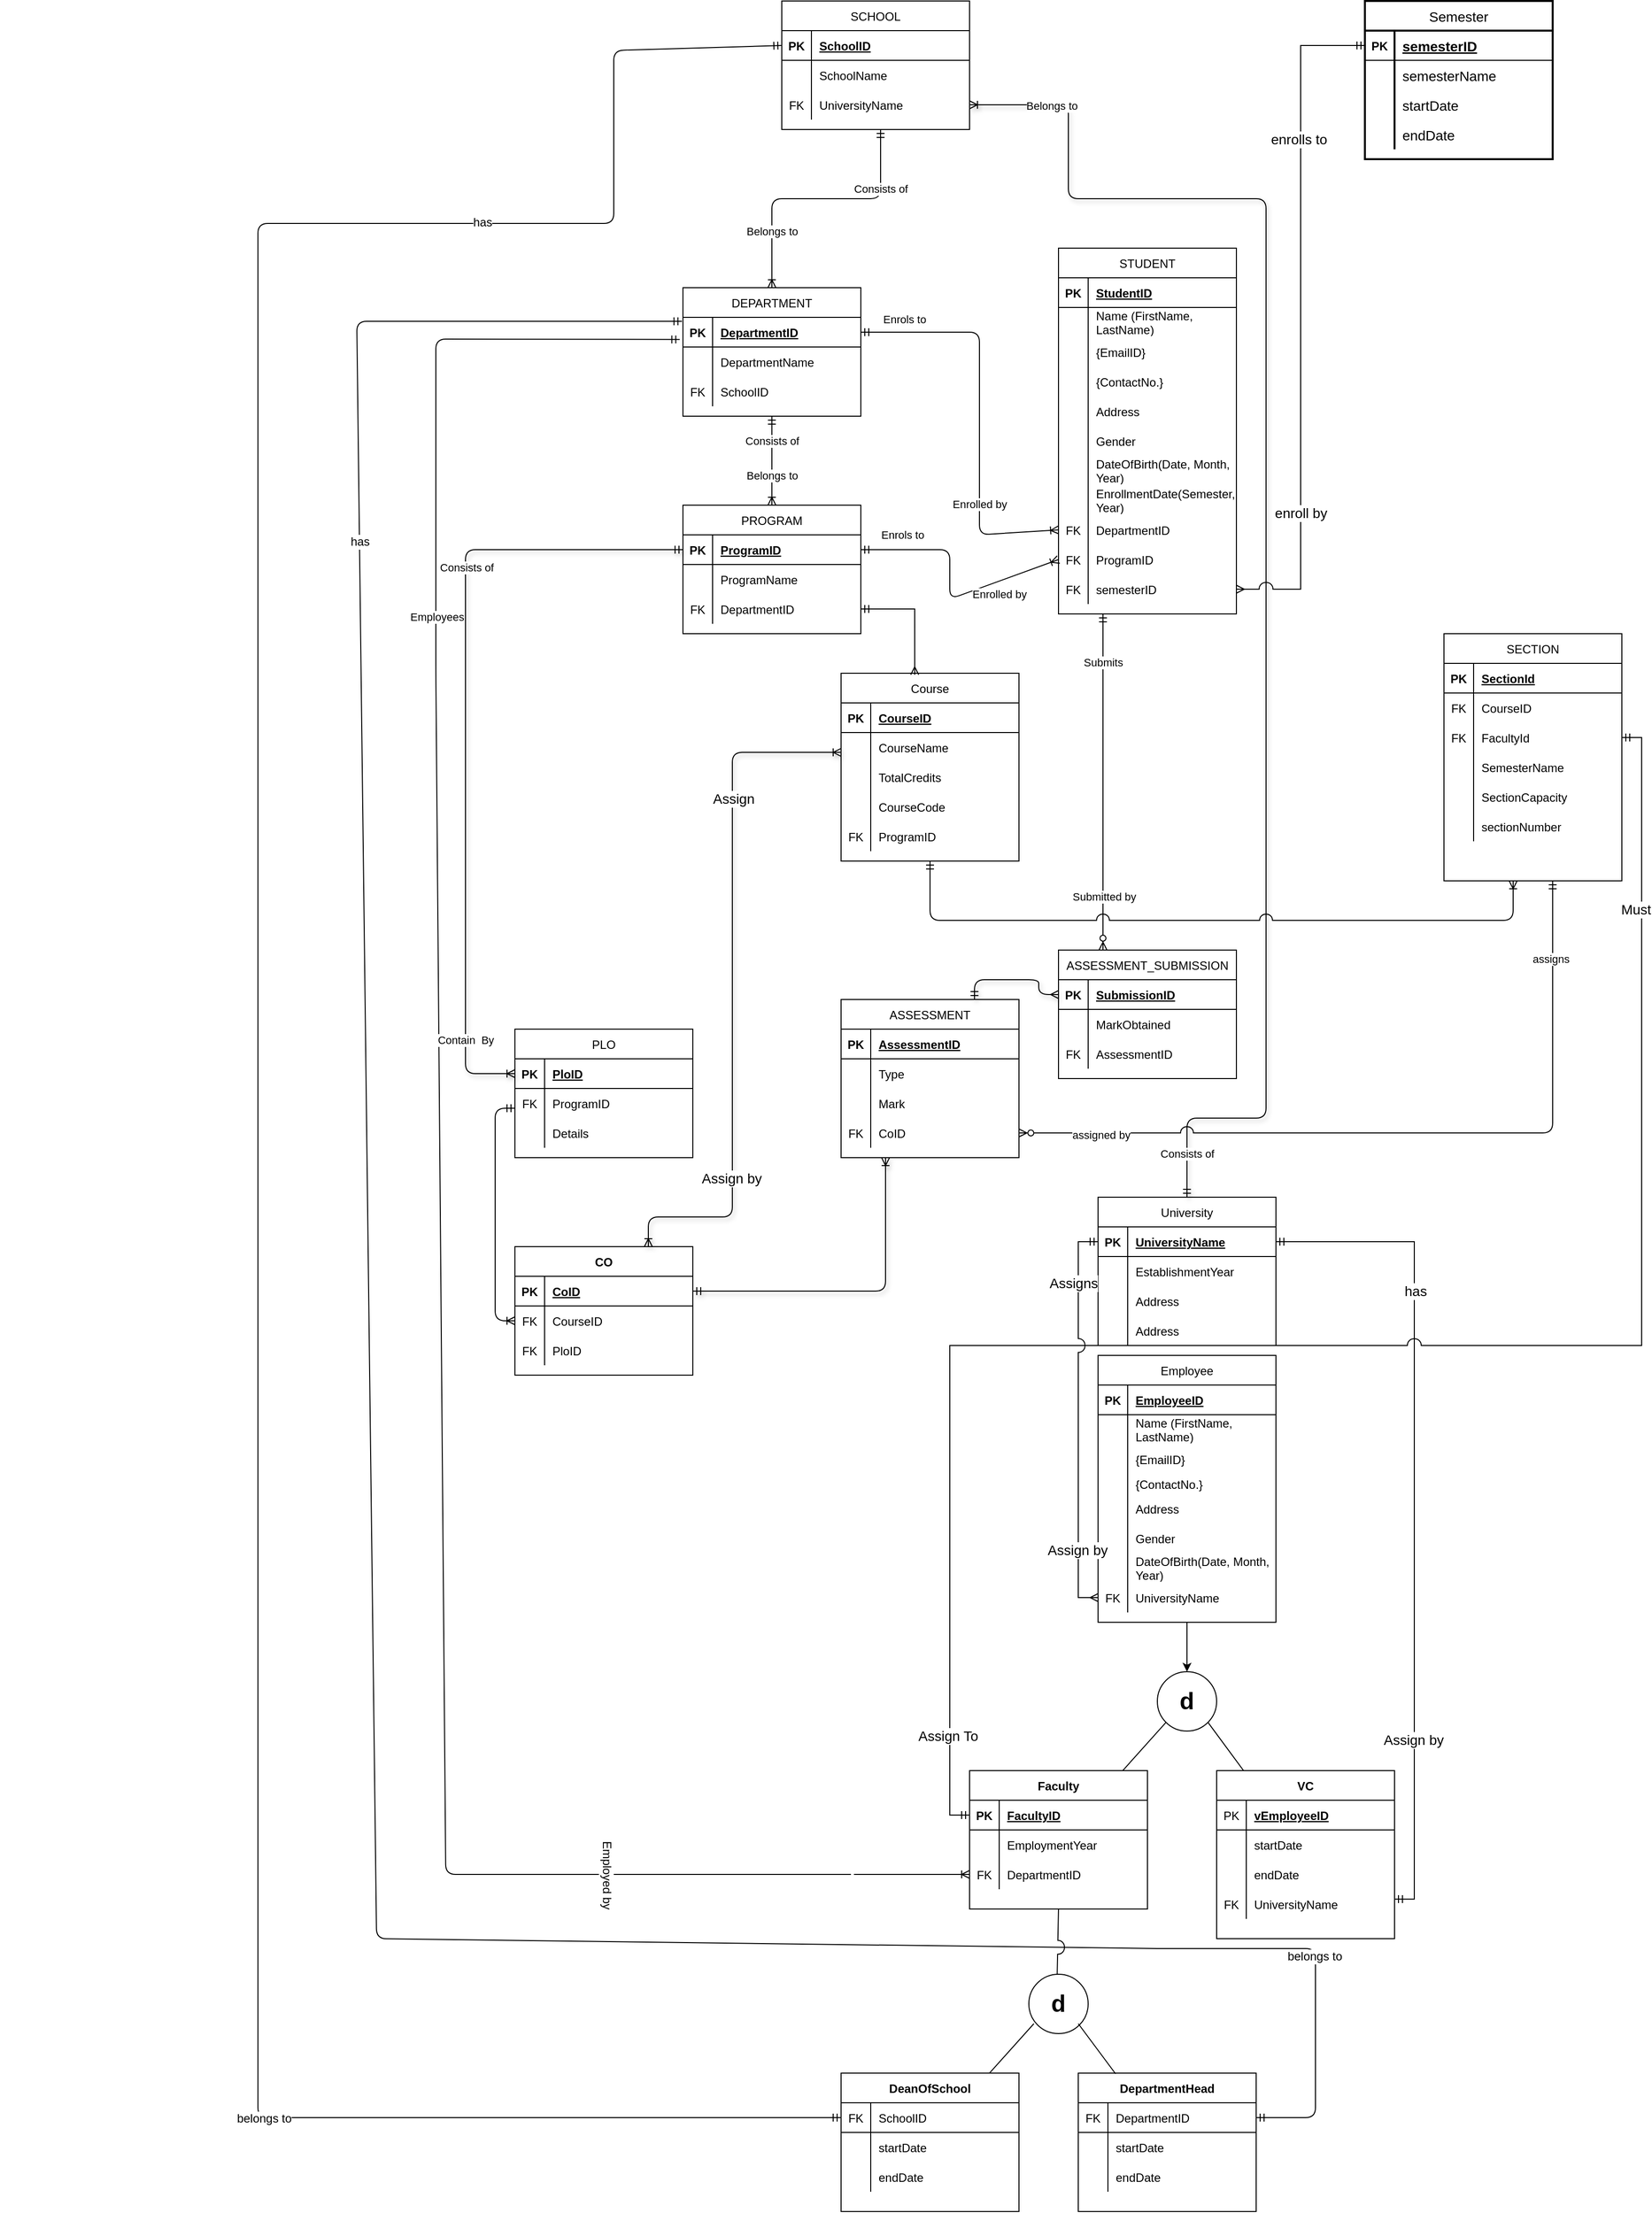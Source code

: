 <mxfile version="14.6.13" type="google"><diagram id="B-emgSqPFINGSt3jR1jZ" name="Page-1"><mxGraphModel dx="3622" dy="786" grid="1" gridSize="10" guides="1" tooltips="1" connect="1" arrows="1" fold="1" page="1" pageScale="1" pageWidth="1654" pageHeight="2336" math="0" shadow="0"><root><mxCell id="0"/><mxCell id="1" parent="0"/><mxCell id="xmAxgtUdqBaUsjsVRnDZ-1" value="STUDENT" style="shape=table;startSize=30;container=1;collapsible=1;childLayout=tableLayout;fixedRows=1;rowLines=0;fontStyle=0;align=center;resizeLast=1;" vertex="1" parent="1"><mxGeometry x="570" y="280" width="180" height="370" as="geometry"/></mxCell><mxCell id="xmAxgtUdqBaUsjsVRnDZ-2" value="" style="shape=partialRectangle;collapsible=0;dropTarget=0;pointerEvents=0;fillColor=none;top=0;left=0;bottom=1;right=0;points=[[0,0.5],[1,0.5]];portConstraint=eastwest;" vertex="1" parent="xmAxgtUdqBaUsjsVRnDZ-1"><mxGeometry y="30" width="180" height="30" as="geometry"/></mxCell><mxCell id="xmAxgtUdqBaUsjsVRnDZ-3" value="PK" style="shape=partialRectangle;connectable=0;fillColor=none;top=0;left=0;bottom=0;right=0;fontStyle=1;overflow=hidden;" vertex="1" parent="xmAxgtUdqBaUsjsVRnDZ-2"><mxGeometry width="30" height="30" as="geometry"/></mxCell><mxCell id="xmAxgtUdqBaUsjsVRnDZ-4" value="StudentID" style="shape=partialRectangle;connectable=0;fillColor=none;top=0;left=0;bottom=0;right=0;align=left;spacingLeft=6;fontStyle=5;overflow=hidden;" vertex="1" parent="xmAxgtUdqBaUsjsVRnDZ-2"><mxGeometry x="30" width="150" height="30" as="geometry"/></mxCell><mxCell id="xmAxgtUdqBaUsjsVRnDZ-5" value="" style="shape=partialRectangle;collapsible=0;dropTarget=0;pointerEvents=0;fillColor=none;top=0;left=0;bottom=0;right=0;points=[[0,0.5],[1,0.5]];portConstraint=eastwest;" vertex="1" parent="xmAxgtUdqBaUsjsVRnDZ-1"><mxGeometry y="60" width="180" height="30" as="geometry"/></mxCell><mxCell id="xmAxgtUdqBaUsjsVRnDZ-6" value="" style="shape=partialRectangle;connectable=0;fillColor=none;top=0;left=0;bottom=0;right=0;editable=1;overflow=hidden;" vertex="1" parent="xmAxgtUdqBaUsjsVRnDZ-5"><mxGeometry width="30" height="30" as="geometry"/></mxCell><mxCell id="xmAxgtUdqBaUsjsVRnDZ-7" value="Name (FirstName,&#10;LastName)" style="shape=partialRectangle;connectable=0;fillColor=none;top=0;left=0;bottom=0;right=0;align=left;spacingLeft=6;overflow=hidden;" vertex="1" parent="xmAxgtUdqBaUsjsVRnDZ-5"><mxGeometry x="30" width="150" height="30" as="geometry"/></mxCell><mxCell id="xmAxgtUdqBaUsjsVRnDZ-8" value="" style="shape=partialRectangle;collapsible=0;dropTarget=0;pointerEvents=0;fillColor=none;top=0;left=0;bottom=0;right=0;points=[[0,0.5],[1,0.5]];portConstraint=eastwest;" vertex="1" parent="xmAxgtUdqBaUsjsVRnDZ-1"><mxGeometry y="90" width="180" height="30" as="geometry"/></mxCell><mxCell id="xmAxgtUdqBaUsjsVRnDZ-9" value="" style="shape=partialRectangle;connectable=0;fillColor=none;top=0;left=0;bottom=0;right=0;editable=1;overflow=hidden;" vertex="1" parent="xmAxgtUdqBaUsjsVRnDZ-8"><mxGeometry width="30" height="30" as="geometry"/></mxCell><mxCell id="xmAxgtUdqBaUsjsVRnDZ-10" value="{EmailID}" style="shape=partialRectangle;connectable=0;fillColor=none;top=0;left=0;bottom=0;right=0;align=left;spacingLeft=6;overflow=hidden;" vertex="1" parent="xmAxgtUdqBaUsjsVRnDZ-8"><mxGeometry x="30" width="150" height="30" as="geometry"/></mxCell><mxCell id="xmAxgtUdqBaUsjsVRnDZ-11" value="" style="shape=partialRectangle;collapsible=0;dropTarget=0;pointerEvents=0;fillColor=none;top=0;left=0;bottom=0;right=0;points=[[0,0.5],[1,0.5]];portConstraint=eastwest;" vertex="1" parent="xmAxgtUdqBaUsjsVRnDZ-1"><mxGeometry y="120" width="180" height="30" as="geometry"/></mxCell><mxCell id="xmAxgtUdqBaUsjsVRnDZ-12" value="" style="shape=partialRectangle;connectable=0;fillColor=none;top=0;left=0;bottom=0;right=0;editable=1;overflow=hidden;" vertex="1" parent="xmAxgtUdqBaUsjsVRnDZ-11"><mxGeometry width="30" height="30" as="geometry"/></mxCell><mxCell id="xmAxgtUdqBaUsjsVRnDZ-13" value="{ContactNo.}" style="shape=partialRectangle;connectable=0;fillColor=none;top=0;left=0;bottom=0;right=0;align=left;spacingLeft=6;overflow=hidden;" vertex="1" parent="xmAxgtUdqBaUsjsVRnDZ-11"><mxGeometry x="30" width="150" height="30" as="geometry"/></mxCell><mxCell id="xmAxgtUdqBaUsjsVRnDZ-14" value="" style="shape=partialRectangle;collapsible=0;dropTarget=0;pointerEvents=0;fillColor=none;top=0;left=0;bottom=0;right=0;points=[[0,0.5],[1,0.5]];portConstraint=eastwest;" vertex="1" parent="xmAxgtUdqBaUsjsVRnDZ-1"><mxGeometry y="150" width="180" height="30" as="geometry"/></mxCell><mxCell id="xmAxgtUdqBaUsjsVRnDZ-15" value="" style="shape=partialRectangle;connectable=0;fillColor=none;top=0;left=0;bottom=0;right=0;editable=1;overflow=hidden;" vertex="1" parent="xmAxgtUdqBaUsjsVRnDZ-14"><mxGeometry width="30" height="30" as="geometry"/></mxCell><mxCell id="xmAxgtUdqBaUsjsVRnDZ-16" value="Address" style="shape=partialRectangle;connectable=0;fillColor=none;top=0;left=0;bottom=0;right=0;align=left;spacingLeft=6;overflow=hidden;" vertex="1" parent="xmAxgtUdqBaUsjsVRnDZ-14"><mxGeometry x="30" width="150" height="30" as="geometry"/></mxCell><mxCell id="xmAxgtUdqBaUsjsVRnDZ-17" value="" style="shape=partialRectangle;collapsible=0;dropTarget=0;pointerEvents=0;fillColor=none;top=0;left=0;bottom=0;right=0;points=[[0,0.5],[1,0.5]];portConstraint=eastwest;" vertex="1" parent="xmAxgtUdqBaUsjsVRnDZ-1"><mxGeometry y="180" width="180" height="30" as="geometry"/></mxCell><mxCell id="xmAxgtUdqBaUsjsVRnDZ-18" value="" style="shape=partialRectangle;connectable=0;fillColor=none;top=0;left=0;bottom=0;right=0;editable=1;overflow=hidden;" vertex="1" parent="xmAxgtUdqBaUsjsVRnDZ-17"><mxGeometry width="30" height="30" as="geometry"/></mxCell><mxCell id="xmAxgtUdqBaUsjsVRnDZ-19" value="Gender" style="shape=partialRectangle;connectable=0;fillColor=none;top=0;left=0;bottom=0;right=0;align=left;spacingLeft=6;overflow=hidden;" vertex="1" parent="xmAxgtUdqBaUsjsVRnDZ-17"><mxGeometry x="30" width="150" height="30" as="geometry"/></mxCell><mxCell id="xmAxgtUdqBaUsjsVRnDZ-20" value="" style="shape=partialRectangle;collapsible=0;dropTarget=0;pointerEvents=0;fillColor=none;top=0;left=0;bottom=0;right=0;points=[[0,0.5],[1,0.5]];portConstraint=eastwest;" vertex="1" parent="xmAxgtUdqBaUsjsVRnDZ-1"><mxGeometry y="210" width="180" height="30" as="geometry"/></mxCell><mxCell id="xmAxgtUdqBaUsjsVRnDZ-21" value="" style="shape=partialRectangle;connectable=0;fillColor=none;top=0;left=0;bottom=0;right=0;editable=1;overflow=hidden;" vertex="1" parent="xmAxgtUdqBaUsjsVRnDZ-20"><mxGeometry width="30" height="30" as="geometry"/></mxCell><mxCell id="xmAxgtUdqBaUsjsVRnDZ-22" value="DateOfBirth(Date, Month,&#10;Year)" style="shape=partialRectangle;connectable=0;fillColor=none;top=0;left=0;bottom=0;right=0;align=left;spacingLeft=6;overflow=hidden;" vertex="1" parent="xmAxgtUdqBaUsjsVRnDZ-20"><mxGeometry x="30" width="150" height="30" as="geometry"/></mxCell><mxCell id="xmAxgtUdqBaUsjsVRnDZ-23" value="" style="shape=partialRectangle;collapsible=0;dropTarget=0;pointerEvents=0;fillColor=none;top=0;left=0;bottom=0;right=0;points=[[0,0.5],[1,0.5]];portConstraint=eastwest;" vertex="1" parent="xmAxgtUdqBaUsjsVRnDZ-1"><mxGeometry y="240" width="180" height="30" as="geometry"/></mxCell><mxCell id="xmAxgtUdqBaUsjsVRnDZ-24" value="" style="shape=partialRectangle;connectable=0;fillColor=none;top=0;left=0;bottom=0;right=0;editable=1;overflow=hidden;" vertex="1" parent="xmAxgtUdqBaUsjsVRnDZ-23"><mxGeometry width="30" height="30" as="geometry"/></mxCell><mxCell id="xmAxgtUdqBaUsjsVRnDZ-25" value="EnrollmentDate(Semester,&#10;Year)" style="shape=partialRectangle;connectable=0;fillColor=none;top=0;left=0;bottom=0;right=0;align=left;spacingLeft=6;overflow=hidden;" vertex="1" parent="xmAxgtUdqBaUsjsVRnDZ-23"><mxGeometry x="30" width="150" height="30" as="geometry"/></mxCell><mxCell id="xmAxgtUdqBaUsjsVRnDZ-26" value="" style="shape=partialRectangle;collapsible=0;dropTarget=0;pointerEvents=0;fillColor=none;top=0;left=0;bottom=0;right=0;points=[[0,0.5],[1,0.5]];portConstraint=eastwest;" vertex="1" parent="xmAxgtUdqBaUsjsVRnDZ-1"><mxGeometry y="270" width="180" height="30" as="geometry"/></mxCell><mxCell id="xmAxgtUdqBaUsjsVRnDZ-27" value="FK" style="shape=partialRectangle;connectable=0;fillColor=none;top=0;left=0;bottom=0;right=0;fontStyle=0;overflow=hidden;" vertex="1" parent="xmAxgtUdqBaUsjsVRnDZ-26"><mxGeometry width="30" height="30" as="geometry"/></mxCell><mxCell id="xmAxgtUdqBaUsjsVRnDZ-28" value="DepartmentID" style="shape=partialRectangle;connectable=0;fillColor=none;top=0;left=0;bottom=0;right=0;align=left;spacingLeft=6;fontStyle=0;overflow=hidden;" vertex="1" parent="xmAxgtUdqBaUsjsVRnDZ-26"><mxGeometry x="30" width="150" height="30" as="geometry"/></mxCell><mxCell id="xmAxgtUdqBaUsjsVRnDZ-29" value="" style="shape=partialRectangle;collapsible=0;dropTarget=0;pointerEvents=0;fillColor=none;top=0;left=0;bottom=0;right=0;points=[[0,0.5],[1,0.5]];portConstraint=eastwest;" vertex="1" parent="xmAxgtUdqBaUsjsVRnDZ-1"><mxGeometry y="300" width="180" height="30" as="geometry"/></mxCell><mxCell id="xmAxgtUdqBaUsjsVRnDZ-30" value="FK" style="shape=partialRectangle;connectable=0;fillColor=none;top=0;left=0;bottom=0;right=0;fontStyle=0;overflow=hidden;" vertex="1" parent="xmAxgtUdqBaUsjsVRnDZ-29"><mxGeometry width="30" height="30" as="geometry"/></mxCell><mxCell id="xmAxgtUdqBaUsjsVRnDZ-31" value="ProgramID" style="shape=partialRectangle;connectable=0;fillColor=none;top=0;left=0;bottom=0;right=0;align=left;spacingLeft=6;fontStyle=0;overflow=hidden;" vertex="1" parent="xmAxgtUdqBaUsjsVRnDZ-29"><mxGeometry x="30" width="150" height="30" as="geometry"/></mxCell><mxCell id="xmAxgtUdqBaUsjsVRnDZ-32" value="" style="shape=partialRectangle;collapsible=0;dropTarget=0;pointerEvents=0;fillColor=none;top=0;left=0;bottom=0;right=0;points=[[0,0.5],[1,0.5]];portConstraint=eastwest;fontSize=14;strokeWidth=2;" vertex="1" parent="xmAxgtUdqBaUsjsVRnDZ-1"><mxGeometry y="330" width="180" height="30" as="geometry"/></mxCell><mxCell id="xmAxgtUdqBaUsjsVRnDZ-33" value="FK" style="shape=partialRectangle;connectable=0;fillColor=none;top=0;left=0;bottom=0;right=0;editable=1;overflow=hidden;" vertex="1" parent="xmAxgtUdqBaUsjsVRnDZ-32"><mxGeometry width="30" height="30" as="geometry"/></mxCell><mxCell id="xmAxgtUdqBaUsjsVRnDZ-34" value="semesterID" style="shape=partialRectangle;connectable=0;fillColor=none;top=0;left=0;bottom=0;right=0;align=left;spacingLeft=6;overflow=hidden;" vertex="1" parent="xmAxgtUdqBaUsjsVRnDZ-32"><mxGeometry x="30" width="150" height="30" as="geometry"/></mxCell><mxCell id="xmAxgtUdqBaUsjsVRnDZ-35" value="DEPARTMENT" style="shape=table;startSize=30;container=1;collapsible=1;childLayout=tableLayout;fixedRows=1;rowLines=0;fontStyle=0;align=center;resizeLast=1;" vertex="1" parent="1"><mxGeometry x="190" y="320" width="180" height="130" as="geometry"/></mxCell><mxCell id="xmAxgtUdqBaUsjsVRnDZ-36" value="" style="shape=partialRectangle;collapsible=0;dropTarget=0;pointerEvents=0;fillColor=none;top=0;left=0;bottom=1;right=0;points=[[0,0.5],[1,0.5]];portConstraint=eastwest;" vertex="1" parent="xmAxgtUdqBaUsjsVRnDZ-35"><mxGeometry y="30" width="180" height="30" as="geometry"/></mxCell><mxCell id="xmAxgtUdqBaUsjsVRnDZ-37" value="PK" style="shape=partialRectangle;connectable=0;fillColor=none;top=0;left=0;bottom=0;right=0;fontStyle=1;overflow=hidden;" vertex="1" parent="xmAxgtUdqBaUsjsVRnDZ-36"><mxGeometry width="30" height="30" as="geometry"/></mxCell><mxCell id="xmAxgtUdqBaUsjsVRnDZ-38" value="DepartmentID" style="shape=partialRectangle;connectable=0;fillColor=none;top=0;left=0;bottom=0;right=0;align=left;spacingLeft=6;fontStyle=5;overflow=hidden;" vertex="1" parent="xmAxgtUdqBaUsjsVRnDZ-36"><mxGeometry x="30" width="150" height="30" as="geometry"/></mxCell><mxCell id="xmAxgtUdqBaUsjsVRnDZ-39" value="" style="shape=partialRectangle;collapsible=0;dropTarget=0;pointerEvents=0;fillColor=none;top=0;left=0;bottom=0;right=0;points=[[0,0.5],[1,0.5]];portConstraint=eastwest;" vertex="1" parent="xmAxgtUdqBaUsjsVRnDZ-35"><mxGeometry y="60" width="180" height="30" as="geometry"/></mxCell><mxCell id="xmAxgtUdqBaUsjsVRnDZ-40" value="" style="shape=partialRectangle;connectable=0;fillColor=none;top=0;left=0;bottom=0;right=0;editable=1;overflow=hidden;" vertex="1" parent="xmAxgtUdqBaUsjsVRnDZ-39"><mxGeometry width="30" height="30" as="geometry"/></mxCell><mxCell id="xmAxgtUdqBaUsjsVRnDZ-41" value="DepartmentName" style="shape=partialRectangle;connectable=0;fillColor=none;top=0;left=0;bottom=0;right=0;align=left;spacingLeft=6;overflow=hidden;" vertex="1" parent="xmAxgtUdqBaUsjsVRnDZ-39"><mxGeometry x="30" width="150" height="30" as="geometry"/></mxCell><mxCell id="xmAxgtUdqBaUsjsVRnDZ-42" value="" style="shape=partialRectangle;collapsible=0;dropTarget=0;pointerEvents=0;fillColor=none;top=0;left=0;bottom=0;right=0;points=[[0,0.5],[1,0.5]];portConstraint=eastwest;" vertex="1" parent="xmAxgtUdqBaUsjsVRnDZ-35"><mxGeometry y="90" width="180" height="30" as="geometry"/></mxCell><mxCell id="xmAxgtUdqBaUsjsVRnDZ-43" value="FK" style="shape=partialRectangle;connectable=0;fillColor=none;top=0;left=0;bottom=0;right=0;fontStyle=0;overflow=hidden;" vertex="1" parent="xmAxgtUdqBaUsjsVRnDZ-42"><mxGeometry width="30" height="30" as="geometry"/></mxCell><mxCell id="xmAxgtUdqBaUsjsVRnDZ-44" value="SchoolID" style="shape=partialRectangle;connectable=0;fillColor=none;top=0;left=0;bottom=0;right=0;align=left;spacingLeft=6;fontStyle=0;overflow=hidden;" vertex="1" parent="xmAxgtUdqBaUsjsVRnDZ-42"><mxGeometry x="30" width="150" height="30" as="geometry"/></mxCell><mxCell id="xmAxgtUdqBaUsjsVRnDZ-45" value="SCHOOL" style="shape=table;startSize=30;container=1;collapsible=1;childLayout=tableLayout;fixedRows=1;rowLines=0;fontStyle=0;align=center;resizeLast=1;" vertex="1" parent="1"><mxGeometry x="290" y="30" width="190" height="130" as="geometry"/></mxCell><mxCell id="xmAxgtUdqBaUsjsVRnDZ-46" value="" style="shape=partialRectangle;collapsible=0;dropTarget=0;pointerEvents=0;fillColor=none;top=0;left=0;bottom=1;right=0;points=[[0,0.5],[1,0.5]];portConstraint=eastwest;" vertex="1" parent="xmAxgtUdqBaUsjsVRnDZ-45"><mxGeometry y="30" width="190" height="30" as="geometry"/></mxCell><mxCell id="xmAxgtUdqBaUsjsVRnDZ-47" value="PK" style="shape=partialRectangle;connectable=0;fillColor=none;top=0;left=0;bottom=0;right=0;fontStyle=1;overflow=hidden;" vertex="1" parent="xmAxgtUdqBaUsjsVRnDZ-46"><mxGeometry width="30" height="30" as="geometry"/></mxCell><mxCell id="xmAxgtUdqBaUsjsVRnDZ-48" value="SchoolID" style="shape=partialRectangle;connectable=0;fillColor=none;top=0;left=0;bottom=0;right=0;align=left;spacingLeft=6;fontStyle=5;overflow=hidden;" vertex="1" parent="xmAxgtUdqBaUsjsVRnDZ-46"><mxGeometry x="30" width="160" height="30" as="geometry"/></mxCell><mxCell id="xmAxgtUdqBaUsjsVRnDZ-49" value="" style="shape=partialRectangle;collapsible=0;dropTarget=0;pointerEvents=0;fillColor=none;top=0;left=0;bottom=0;right=0;points=[[0,0.5],[1,0.5]];portConstraint=eastwest;" vertex="1" parent="xmAxgtUdqBaUsjsVRnDZ-45"><mxGeometry y="60" width="190" height="30" as="geometry"/></mxCell><mxCell id="xmAxgtUdqBaUsjsVRnDZ-50" value="" style="shape=partialRectangle;connectable=0;fillColor=none;top=0;left=0;bottom=0;right=0;editable=1;overflow=hidden;" vertex="1" parent="xmAxgtUdqBaUsjsVRnDZ-49"><mxGeometry width="30" height="30" as="geometry"/></mxCell><mxCell id="xmAxgtUdqBaUsjsVRnDZ-51" value="SchoolName" style="shape=partialRectangle;connectable=0;fillColor=none;top=0;left=0;bottom=0;right=0;align=left;spacingLeft=6;overflow=hidden;" vertex="1" parent="xmAxgtUdqBaUsjsVRnDZ-49"><mxGeometry x="30" width="160" height="30" as="geometry"/></mxCell><mxCell id="xmAxgtUdqBaUsjsVRnDZ-52" value="" style="shape=partialRectangle;collapsible=0;dropTarget=0;pointerEvents=0;fillColor=none;top=0;left=0;bottom=0;right=0;points=[[0,0.5],[1,0.5]];portConstraint=eastwest;" vertex="1" parent="xmAxgtUdqBaUsjsVRnDZ-45"><mxGeometry y="90" width="190" height="30" as="geometry"/></mxCell><mxCell id="xmAxgtUdqBaUsjsVRnDZ-53" value="FK" style="shape=partialRectangle;connectable=0;fillColor=none;top=0;left=0;bottom=0;right=0;editable=1;overflow=hidden;" vertex="1" parent="xmAxgtUdqBaUsjsVRnDZ-52"><mxGeometry width="30" height="30" as="geometry"/></mxCell><mxCell id="xmAxgtUdqBaUsjsVRnDZ-54" value="UniversityName" style="shape=partialRectangle;connectable=0;fillColor=none;top=0;left=0;bottom=0;right=0;align=left;spacingLeft=6;overflow=hidden;" vertex="1" parent="xmAxgtUdqBaUsjsVRnDZ-52"><mxGeometry x="30" width="160" height="30" as="geometry"/></mxCell><mxCell id="xmAxgtUdqBaUsjsVRnDZ-55" value="" style="endArrow=ERmandOne;html=1;endFill=0;startArrow=ERoneToMany;startFill=0;exitX=0.5;exitY=0;exitDx=0;exitDy=0;" edge="1" parent="1" source="xmAxgtUdqBaUsjsVRnDZ-35"><mxGeometry width="50" height="50" relative="1" as="geometry"><mxPoint x="790" y="280" as="sourcePoint"/><mxPoint x="390" y="160" as="targetPoint"/><Array as="points"><mxPoint x="280" y="230"/><mxPoint x="390" y="230"/></Array></mxGeometry></mxCell><mxCell id="xmAxgtUdqBaUsjsVRnDZ-56" value="Belongs to" style="edgeLabel;html=1;align=center;verticalAlign=middle;resizable=0;points=[];" vertex="1" connectable="0" parent="xmAxgtUdqBaUsjsVRnDZ-55"><mxGeometry x="-0.665" y="1" relative="1" as="geometry"><mxPoint x="1" y="-12.0" as="offset"/></mxGeometry></mxCell><mxCell id="xmAxgtUdqBaUsjsVRnDZ-57" value="Consists of" style="edgeLabel;html=1;align=center;verticalAlign=middle;resizable=0;points=[];" vertex="1" connectable="0" parent="xmAxgtUdqBaUsjsVRnDZ-55"><mxGeometry x="0.497" y="1" relative="1" as="geometry"><mxPoint x="1" y="-8" as="offset"/></mxGeometry></mxCell><mxCell id="xmAxgtUdqBaUsjsVRnDZ-58" value="" style="endArrow=ERmandOne;html=1;endFill=0;startArrow=ERoneToMany;startFill=0;exitX=0;exitY=0.5;exitDx=0;exitDy=0;entryX=1;entryY=0.5;entryDx=0;entryDy=0;" edge="1" parent="1" source="xmAxgtUdqBaUsjsVRnDZ-26" target="xmAxgtUdqBaUsjsVRnDZ-36"><mxGeometry width="50" height="50" relative="1" as="geometry"><mxPoint x="570" y="590" as="sourcePoint"/><mxPoint x="380" y="355" as="targetPoint"/><Array as="points"><mxPoint x="490" y="570"/><mxPoint x="490" y="365"/><mxPoint x="450" y="365"/></Array></mxGeometry></mxCell><mxCell id="xmAxgtUdqBaUsjsVRnDZ-59" value="Enrolled by" style="edgeLabel;html=1;align=center;verticalAlign=middle;resizable=0;points=[];" vertex="1" connectable="0" parent="xmAxgtUdqBaUsjsVRnDZ-58"><mxGeometry x="-0.665" y="1" relative="1" as="geometry"><mxPoint x="-12.31" y="-31.19" as="offset"/></mxGeometry></mxCell><mxCell id="xmAxgtUdqBaUsjsVRnDZ-60" value="Enrols to" style="edgeLabel;html=1;align=center;verticalAlign=middle;resizable=0;points=[];" vertex="1" connectable="0" parent="xmAxgtUdqBaUsjsVRnDZ-58"><mxGeometry x="0.497" y="1" relative="1" as="geometry"><mxPoint x="-58.19" y="-14" as="offset"/></mxGeometry></mxCell><mxCell id="xmAxgtUdqBaUsjsVRnDZ-61" value="PROGRAM" style="shape=table;startSize=30;container=1;collapsible=1;childLayout=tableLayout;fixedRows=1;rowLines=0;fontStyle=0;align=center;resizeLast=1;" vertex="1" parent="1"><mxGeometry x="190" y="540" width="180" height="130" as="geometry"/></mxCell><mxCell id="xmAxgtUdqBaUsjsVRnDZ-62" value="" style="shape=partialRectangle;collapsible=0;dropTarget=0;pointerEvents=0;fillColor=none;top=0;left=0;bottom=1;right=0;points=[[0,0.5],[1,0.5]];portConstraint=eastwest;" vertex="1" parent="xmAxgtUdqBaUsjsVRnDZ-61"><mxGeometry y="30" width="180" height="30" as="geometry"/></mxCell><mxCell id="xmAxgtUdqBaUsjsVRnDZ-63" value="PK" style="shape=partialRectangle;connectable=0;fillColor=none;top=0;left=0;bottom=0;right=0;fontStyle=1;overflow=hidden;" vertex="1" parent="xmAxgtUdqBaUsjsVRnDZ-62"><mxGeometry width="30" height="30" as="geometry"/></mxCell><mxCell id="xmAxgtUdqBaUsjsVRnDZ-64" value="ProgramID" style="shape=partialRectangle;connectable=0;fillColor=none;top=0;left=0;bottom=0;right=0;align=left;spacingLeft=6;fontStyle=5;overflow=hidden;" vertex="1" parent="xmAxgtUdqBaUsjsVRnDZ-62"><mxGeometry x="30" width="150" height="30" as="geometry"/></mxCell><mxCell id="xmAxgtUdqBaUsjsVRnDZ-65" value="" style="shape=partialRectangle;collapsible=0;dropTarget=0;pointerEvents=0;fillColor=none;top=0;left=0;bottom=0;right=0;points=[[0,0.5],[1,0.5]];portConstraint=eastwest;" vertex="1" parent="xmAxgtUdqBaUsjsVRnDZ-61"><mxGeometry y="60" width="180" height="30" as="geometry"/></mxCell><mxCell id="xmAxgtUdqBaUsjsVRnDZ-66" value="" style="shape=partialRectangle;connectable=0;fillColor=none;top=0;left=0;bottom=0;right=0;editable=1;overflow=hidden;" vertex="1" parent="xmAxgtUdqBaUsjsVRnDZ-65"><mxGeometry width="30" height="30" as="geometry"/></mxCell><mxCell id="xmAxgtUdqBaUsjsVRnDZ-67" value="ProgramName" style="shape=partialRectangle;connectable=0;fillColor=none;top=0;left=0;bottom=0;right=0;align=left;spacingLeft=6;overflow=hidden;" vertex="1" parent="xmAxgtUdqBaUsjsVRnDZ-65"><mxGeometry x="30" width="150" height="30" as="geometry"/></mxCell><mxCell id="xmAxgtUdqBaUsjsVRnDZ-68" value="" style="shape=partialRectangle;collapsible=0;dropTarget=0;pointerEvents=0;fillColor=none;top=0;left=0;bottom=0;right=0;points=[[0,0.5],[1,0.5]];portConstraint=eastwest;" vertex="1" parent="xmAxgtUdqBaUsjsVRnDZ-61"><mxGeometry y="90" width="180" height="30" as="geometry"/></mxCell><mxCell id="xmAxgtUdqBaUsjsVRnDZ-69" value="FK" style="shape=partialRectangle;connectable=0;fillColor=none;top=0;left=0;bottom=0;right=0;fontStyle=0;overflow=hidden;" vertex="1" parent="xmAxgtUdqBaUsjsVRnDZ-68"><mxGeometry width="30" height="30" as="geometry"/></mxCell><mxCell id="xmAxgtUdqBaUsjsVRnDZ-70" value="DepartmentID" style="shape=partialRectangle;connectable=0;fillColor=none;top=0;left=0;bottom=0;right=0;align=left;spacingLeft=6;fontStyle=0;overflow=hidden;" vertex="1" parent="xmAxgtUdqBaUsjsVRnDZ-68"><mxGeometry x="30" width="150" height="30" as="geometry"/></mxCell><mxCell id="xmAxgtUdqBaUsjsVRnDZ-71" value="" style="endArrow=ERmandOne;html=1;entryX=1;entryY=0.5;entryDx=0;entryDy=0;endFill=0;startArrow=ERoneToMany;startFill=0;exitX=0;exitY=0.5;exitDx=0;exitDy=0;" edge="1" parent="1" source="xmAxgtUdqBaUsjsVRnDZ-29" target="xmAxgtUdqBaUsjsVRnDZ-62"><mxGeometry width="50" height="50" relative="1" as="geometry"><mxPoint x="490" y="550" as="sourcePoint"/><mxPoint x="570" y="590" as="targetPoint"/><Array as="points"><mxPoint x="460" y="635"/><mxPoint x="460" y="585"/></Array></mxGeometry></mxCell><mxCell id="xmAxgtUdqBaUsjsVRnDZ-72" value="Enrols to" style="edgeLabel;html=1;align=center;verticalAlign=middle;resizable=0;points=[];" vertex="1" connectable="0" parent="xmAxgtUdqBaUsjsVRnDZ-71"><mxGeometry x="0.668" relative="1" as="geometry"><mxPoint x="-1" y="-15" as="offset"/></mxGeometry></mxCell><mxCell id="xmAxgtUdqBaUsjsVRnDZ-73" value="Enrolled by" style="edgeLabel;html=1;align=center;verticalAlign=middle;resizable=0;points=[];" vertex="1" connectable="0" parent="1"><mxGeometry x="509.997" y="630" as="geometry"/></mxCell><mxCell id="xmAxgtUdqBaUsjsVRnDZ-74" value="" style="endArrow=ERmandOne;html=1;endFill=0;startArrow=ERoneToMany;startFill=0;exitX=0.5;exitY=0;exitDx=0;exitDy=0;entryX=0.5;entryY=1;entryDx=0;entryDy=0;" edge="1" parent="1" source="xmAxgtUdqBaUsjsVRnDZ-61" target="xmAxgtUdqBaUsjsVRnDZ-35"><mxGeometry width="50" height="50" relative="1" as="geometry"><mxPoint x="270" y="534" as="sourcePoint"/><mxPoint x="267" y="460" as="targetPoint"/><Array as="points"/></mxGeometry></mxCell><mxCell id="xmAxgtUdqBaUsjsVRnDZ-75" value="Consists of" style="edgeLabel;html=1;align=center;verticalAlign=middle;resizable=0;points=[];" vertex="1" connectable="0" parent="xmAxgtUdqBaUsjsVRnDZ-74"><mxGeometry x="0.668" relative="1" as="geometry"><mxPoint y="10" as="offset"/></mxGeometry></mxCell><mxCell id="xmAxgtUdqBaUsjsVRnDZ-76" value="Belongs to" style="edgeLabel;html=1;align=center;verticalAlign=middle;resizable=0;points=[];" vertex="1" connectable="0" parent="xmAxgtUdqBaUsjsVRnDZ-74"><mxGeometry x="-0.641" relative="1" as="geometry"><mxPoint y="-14" as="offset"/></mxGeometry></mxCell><mxCell id="xmAxgtUdqBaUsjsVRnDZ-77" value="Course" style="shape=table;startSize=30;container=1;collapsible=1;childLayout=tableLayout;fixedRows=1;rowLines=0;fontStyle=0;align=center;resizeLast=1;" vertex="1" parent="1"><mxGeometry x="350" y="710" width="180" height="190" as="geometry"/></mxCell><mxCell id="xmAxgtUdqBaUsjsVRnDZ-78" value="" style="shape=partialRectangle;collapsible=0;dropTarget=0;pointerEvents=0;fillColor=none;top=0;left=0;bottom=1;right=0;points=[[0,0.5],[1,0.5]];portConstraint=eastwest;" vertex="1" parent="xmAxgtUdqBaUsjsVRnDZ-77"><mxGeometry y="30" width="180" height="30" as="geometry"/></mxCell><mxCell id="xmAxgtUdqBaUsjsVRnDZ-79" value="PK" style="shape=partialRectangle;connectable=0;fillColor=none;top=0;left=0;bottom=0;right=0;fontStyle=1;overflow=hidden;" vertex="1" parent="xmAxgtUdqBaUsjsVRnDZ-78"><mxGeometry width="30" height="30" as="geometry"/></mxCell><mxCell id="xmAxgtUdqBaUsjsVRnDZ-80" value="CourseID" style="shape=partialRectangle;connectable=0;fillColor=none;top=0;left=0;bottom=0;right=0;align=left;spacingLeft=6;fontStyle=5;overflow=hidden;" vertex="1" parent="xmAxgtUdqBaUsjsVRnDZ-78"><mxGeometry x="30" width="150" height="30" as="geometry"/></mxCell><mxCell id="xmAxgtUdqBaUsjsVRnDZ-81" value="" style="shape=partialRectangle;collapsible=0;dropTarget=0;pointerEvents=0;fillColor=none;top=0;left=0;bottom=0;right=0;points=[[0,0.5],[1,0.5]];portConstraint=eastwest;" vertex="1" parent="xmAxgtUdqBaUsjsVRnDZ-77"><mxGeometry y="60" width="180" height="30" as="geometry"/></mxCell><mxCell id="xmAxgtUdqBaUsjsVRnDZ-82" value="" style="shape=partialRectangle;connectable=0;fillColor=none;top=0;left=0;bottom=0;right=0;editable=1;overflow=hidden;" vertex="1" parent="xmAxgtUdqBaUsjsVRnDZ-81"><mxGeometry width="30" height="30" as="geometry"/></mxCell><mxCell id="xmAxgtUdqBaUsjsVRnDZ-83" value="CourseName" style="shape=partialRectangle;connectable=0;fillColor=none;top=0;left=0;bottom=0;right=0;align=left;spacingLeft=6;overflow=hidden;" vertex="1" parent="xmAxgtUdqBaUsjsVRnDZ-81"><mxGeometry x="30" width="150" height="30" as="geometry"/></mxCell><mxCell id="xmAxgtUdqBaUsjsVRnDZ-84" value="" style="shape=partialRectangle;collapsible=0;dropTarget=0;pointerEvents=0;fillColor=none;top=0;left=0;bottom=0;right=0;points=[[0,0.5],[1,0.5]];portConstraint=eastwest;" vertex="1" parent="xmAxgtUdqBaUsjsVRnDZ-77"><mxGeometry y="90" width="180" height="30" as="geometry"/></mxCell><mxCell id="xmAxgtUdqBaUsjsVRnDZ-85" value="" style="shape=partialRectangle;connectable=0;fillColor=none;top=0;left=0;bottom=0;right=0;editable=1;overflow=hidden;" vertex="1" parent="xmAxgtUdqBaUsjsVRnDZ-84"><mxGeometry width="30" height="30" as="geometry"/></mxCell><mxCell id="xmAxgtUdqBaUsjsVRnDZ-86" value="TotalCredits" style="shape=partialRectangle;connectable=0;fillColor=none;top=0;left=0;bottom=0;right=0;align=left;spacingLeft=6;overflow=hidden;" vertex="1" parent="xmAxgtUdqBaUsjsVRnDZ-84"><mxGeometry x="30" width="150" height="30" as="geometry"/></mxCell><mxCell id="xmAxgtUdqBaUsjsVRnDZ-87" value="" style="shape=partialRectangle;collapsible=0;dropTarget=0;pointerEvents=0;fillColor=none;top=0;left=0;bottom=0;right=0;points=[[0,0.5],[1,0.5]];portConstraint=eastwest;" vertex="1" parent="xmAxgtUdqBaUsjsVRnDZ-77"><mxGeometry y="120" width="180" height="30" as="geometry"/></mxCell><mxCell id="xmAxgtUdqBaUsjsVRnDZ-88" value="" style="shape=partialRectangle;connectable=0;fillColor=none;top=0;left=0;bottom=0;right=0;editable=1;overflow=hidden;" vertex="1" parent="xmAxgtUdqBaUsjsVRnDZ-87"><mxGeometry width="30" height="30" as="geometry"/></mxCell><mxCell id="xmAxgtUdqBaUsjsVRnDZ-89" value="CourseCode" style="shape=partialRectangle;connectable=0;fillColor=none;top=0;left=0;bottom=0;right=0;align=left;spacingLeft=6;overflow=hidden;" vertex="1" parent="xmAxgtUdqBaUsjsVRnDZ-87"><mxGeometry x="30" width="150" height="30" as="geometry"/></mxCell><mxCell id="xmAxgtUdqBaUsjsVRnDZ-90" value="" style="shape=partialRectangle;collapsible=0;dropTarget=0;pointerEvents=0;fillColor=none;top=0;left=0;bottom=0;right=0;points=[[0,0.5],[1,0.5]];portConstraint=eastwest;" vertex="1" parent="xmAxgtUdqBaUsjsVRnDZ-77"><mxGeometry y="150" width="180" height="30" as="geometry"/></mxCell><mxCell id="xmAxgtUdqBaUsjsVRnDZ-91" value="FK" style="shape=partialRectangle;connectable=0;fillColor=none;top=0;left=0;bottom=0;right=0;editable=1;overflow=hidden;" vertex="1" parent="xmAxgtUdqBaUsjsVRnDZ-90"><mxGeometry width="30" height="30" as="geometry"/></mxCell><mxCell id="xmAxgtUdqBaUsjsVRnDZ-92" value="ProgramID" style="shape=partialRectangle;connectable=0;fillColor=none;top=0;left=0;bottom=0;right=0;align=left;spacingLeft=6;overflow=hidden;fontStyle=0" vertex="1" parent="xmAxgtUdqBaUsjsVRnDZ-90"><mxGeometry x="30" width="150" height="30" as="geometry"/></mxCell><mxCell id="xmAxgtUdqBaUsjsVRnDZ-93" value="" style="endArrow=ERmandOne;html=1;endFill=0;startArrow=ERoneToMany;startFill=0;entryX=-0.018;entryY=-0.255;entryDx=0;entryDy=0;entryPerimeter=0;exitX=0;exitY=0.5;exitDx=0;exitDy=0;" edge="1" parent="1" source="xmAxgtUdqBaUsjsVRnDZ-261" target="xmAxgtUdqBaUsjsVRnDZ-39"><mxGeometry width="50" height="50" relative="1" as="geometry"><mxPoint x="-60" y="1960" as="sourcePoint"/><mxPoint x="190" y="365" as="targetPoint"/><Array as="points"><mxPoint x="-50" y="1925"/><mxPoint x="-60" y="710"/><mxPoint x="-60" y="585"/><mxPoint x="-60" y="372"/></Array></mxGeometry></mxCell><mxCell id="xmAxgtUdqBaUsjsVRnDZ-94" value="Employees" style="edgeLabel;html=1;align=center;verticalAlign=middle;resizable=0;points=[];" vertex="1" connectable="0" parent="xmAxgtUdqBaUsjsVRnDZ-93"><mxGeometry x="0.547" y="-1" relative="1" as="geometry"><mxPoint as="offset"/></mxGeometry></mxCell><mxCell id="xmAxgtUdqBaUsjsVRnDZ-95" value="&amp;nbsp;" style="edgeLabel;html=1;align=center;verticalAlign=middle;resizable=0;points=[];" vertex="1" connectable="0" parent="xmAxgtUdqBaUsjsVRnDZ-93"><mxGeometry x="-0.898" relative="1" as="geometry"><mxPoint as="offset"/></mxGeometry></mxCell><mxCell id="xmAxgtUdqBaUsjsVRnDZ-96" value="Employed by" style="edgeLabel;html=1;align=center;verticalAlign=middle;resizable=0;points=[];fontSize=12;rotation=90;" vertex="1" connectable="0" parent="xmAxgtUdqBaUsjsVRnDZ-93"><mxGeometry x="-0.685" relative="1" as="geometry"><mxPoint as="offset"/></mxGeometry></mxCell><mxCell id="xmAxgtUdqBaUsjsVRnDZ-97" value="University" style="shape=table;startSize=30;container=1;collapsible=1;childLayout=tableLayout;fixedRows=1;rowLines=0;fontStyle=0;align=center;resizeLast=1;" vertex="1" parent="1"><mxGeometry x="610" y="1240" width="180" height="150" as="geometry"/></mxCell><mxCell id="xmAxgtUdqBaUsjsVRnDZ-98" value="" style="shape=partialRectangle;collapsible=0;dropTarget=0;pointerEvents=0;fillColor=none;top=0;left=0;bottom=1;right=0;points=[[0,0.5],[1,0.5]];portConstraint=eastwest;" vertex="1" parent="xmAxgtUdqBaUsjsVRnDZ-97"><mxGeometry y="30" width="180" height="30" as="geometry"/></mxCell><mxCell id="xmAxgtUdqBaUsjsVRnDZ-99" value="PK" style="shape=partialRectangle;connectable=0;fillColor=none;top=0;left=0;bottom=0;right=0;fontStyle=1;overflow=hidden;" vertex="1" parent="xmAxgtUdqBaUsjsVRnDZ-98"><mxGeometry width="30" height="30" as="geometry"/></mxCell><mxCell id="xmAxgtUdqBaUsjsVRnDZ-100" value="UniversityName" style="shape=partialRectangle;connectable=0;fillColor=none;top=0;left=0;bottom=0;right=0;align=left;spacingLeft=6;fontStyle=5;overflow=hidden;" vertex="1" parent="xmAxgtUdqBaUsjsVRnDZ-98"><mxGeometry x="30" width="150" height="30" as="geometry"/></mxCell><mxCell id="xmAxgtUdqBaUsjsVRnDZ-101" value="" style="shape=partialRectangle;collapsible=0;dropTarget=0;pointerEvents=0;fillColor=none;top=0;left=0;bottom=0;right=0;points=[[0,0.5],[1,0.5]];portConstraint=eastwest;" vertex="1" parent="xmAxgtUdqBaUsjsVRnDZ-97"><mxGeometry y="60" width="180" height="30" as="geometry"/></mxCell><mxCell id="xmAxgtUdqBaUsjsVRnDZ-102" value="" style="shape=partialRectangle;connectable=0;fillColor=none;top=0;left=0;bottom=0;right=0;editable=1;overflow=hidden;" vertex="1" parent="xmAxgtUdqBaUsjsVRnDZ-101"><mxGeometry width="30" height="30" as="geometry"/></mxCell><mxCell id="xmAxgtUdqBaUsjsVRnDZ-103" value="EstablishmentYear" style="shape=partialRectangle;connectable=0;fillColor=none;top=0;left=0;bottom=0;right=0;align=left;spacingLeft=6;overflow=hidden;" vertex="1" parent="xmAxgtUdqBaUsjsVRnDZ-101"><mxGeometry x="30" width="150" height="30" as="geometry"/></mxCell><mxCell id="xmAxgtUdqBaUsjsVRnDZ-104" value="" style="shape=partialRectangle;collapsible=0;dropTarget=0;pointerEvents=0;fillColor=none;top=0;left=0;bottom=0;right=0;points=[[0,0.5],[1,0.5]];portConstraint=eastwest;" vertex="1" parent="xmAxgtUdqBaUsjsVRnDZ-97"><mxGeometry y="90" width="180" height="30" as="geometry"/></mxCell><mxCell id="xmAxgtUdqBaUsjsVRnDZ-105" value="" style="shape=partialRectangle;connectable=0;fillColor=none;top=0;left=0;bottom=0;right=0;editable=1;overflow=hidden;" vertex="1" parent="xmAxgtUdqBaUsjsVRnDZ-104"><mxGeometry width="30" height="30" as="geometry"/></mxCell><mxCell id="xmAxgtUdqBaUsjsVRnDZ-106" value="Address" style="shape=partialRectangle;connectable=0;fillColor=none;top=0;left=0;bottom=0;right=0;align=left;spacingLeft=6;overflow=hidden;" vertex="1" parent="xmAxgtUdqBaUsjsVRnDZ-104"><mxGeometry x="30" width="150" height="30" as="geometry"/></mxCell><mxCell id="xmAxgtUdqBaUsjsVRnDZ-107" value="" style="shape=partialRectangle;collapsible=0;dropTarget=0;pointerEvents=0;fillColor=none;top=0;left=0;bottom=0;right=0;points=[[0,0.5],[1,0.5]];portConstraint=eastwest;" vertex="1" parent="xmAxgtUdqBaUsjsVRnDZ-97"><mxGeometry y="120" width="180" height="30" as="geometry"/></mxCell><mxCell id="xmAxgtUdqBaUsjsVRnDZ-108" value="" style="shape=partialRectangle;connectable=0;fillColor=none;top=0;left=0;bottom=0;right=0;editable=1;overflow=hidden;" vertex="1" parent="xmAxgtUdqBaUsjsVRnDZ-107"><mxGeometry width="30" height="30" as="geometry"/></mxCell><mxCell id="xmAxgtUdqBaUsjsVRnDZ-109" value="Address" style="shape=partialRectangle;connectable=0;fillColor=none;top=0;left=0;bottom=0;right=0;align=left;spacingLeft=6;overflow=hidden;" vertex="1" parent="xmAxgtUdqBaUsjsVRnDZ-107"><mxGeometry x="30" width="150" height="30" as="geometry"/></mxCell><mxCell id="xmAxgtUdqBaUsjsVRnDZ-110" value="" style="endArrow=ERmandOne;html=1;exitX=1;exitY=0.5;exitDx=0;exitDy=0;entryX=0.5;entryY=0;entryDx=0;entryDy=0;endFill=0;startArrow=ERoneToMany;startFill=0;shadow=1;jumpStyle=arc;jumpSize=13;" edge="1" parent="1" source="xmAxgtUdqBaUsjsVRnDZ-52" target="xmAxgtUdqBaUsjsVRnDZ-97"><mxGeometry width="50" height="50" relative="1" as="geometry"><mxPoint x="540" y="240" as="sourcePoint"/><mxPoint x="590" y="190" as="targetPoint"/><Array as="points"><mxPoint x="580" y="135"/><mxPoint x="580" y="230"/><mxPoint x="650" y="230"/><mxPoint x="670" y="230"/><mxPoint x="780" y="230"/><mxPoint x="780" y="810"/><mxPoint x="780" y="1160"/><mxPoint x="700" y="1160"/></Array></mxGeometry></mxCell><mxCell id="xmAxgtUdqBaUsjsVRnDZ-111" value="Consists of" style="edgeLabel;html=1;align=center;verticalAlign=middle;resizable=0;points=[];" vertex="1" connectable="0" parent="xmAxgtUdqBaUsjsVRnDZ-110"><mxGeometry x="0.941" relative="1" as="geometry"><mxPoint as="offset"/></mxGeometry></mxCell><mxCell id="xmAxgtUdqBaUsjsVRnDZ-112" value="Belongs to" style="edgeLabel;html=1;align=center;verticalAlign=middle;resizable=0;points=[];" vertex="1" connectable="0" parent="xmAxgtUdqBaUsjsVRnDZ-110"><mxGeometry x="-0.888" y="-1" relative="1" as="geometry"><mxPoint as="offset"/></mxGeometry></mxCell><mxCell id="xmAxgtUdqBaUsjsVRnDZ-113" value="ASSESSMENT" style="shape=table;startSize=30;container=1;collapsible=1;childLayout=tableLayout;fixedRows=1;rowLines=0;fontStyle=0;align=center;resizeLast=1;" vertex="1" parent="1"><mxGeometry x="350" y="1040" width="180" height="160" as="geometry"/></mxCell><mxCell id="xmAxgtUdqBaUsjsVRnDZ-114" value="" style="shape=partialRectangle;collapsible=0;dropTarget=0;pointerEvents=0;fillColor=none;top=0;left=0;bottom=1;right=0;points=[[0,0.5],[1,0.5]];portConstraint=eastwest;" vertex="1" parent="xmAxgtUdqBaUsjsVRnDZ-113"><mxGeometry y="30" width="180" height="30" as="geometry"/></mxCell><mxCell id="xmAxgtUdqBaUsjsVRnDZ-115" value="PK" style="shape=partialRectangle;connectable=0;fillColor=none;top=0;left=0;bottom=0;right=0;fontStyle=1;overflow=hidden;" vertex="1" parent="xmAxgtUdqBaUsjsVRnDZ-114"><mxGeometry width="30" height="30" as="geometry"/></mxCell><mxCell id="xmAxgtUdqBaUsjsVRnDZ-116" value="AssessmentID" style="shape=partialRectangle;connectable=0;fillColor=none;top=0;left=0;bottom=0;right=0;align=left;spacingLeft=6;fontStyle=5;overflow=hidden;" vertex="1" parent="xmAxgtUdqBaUsjsVRnDZ-114"><mxGeometry x="30" width="150" height="30" as="geometry"/></mxCell><mxCell id="xmAxgtUdqBaUsjsVRnDZ-117" value="" style="shape=partialRectangle;collapsible=0;dropTarget=0;pointerEvents=0;fillColor=none;top=0;left=0;bottom=0;right=0;points=[[0,0.5],[1,0.5]];portConstraint=eastwest;" vertex="1" parent="xmAxgtUdqBaUsjsVRnDZ-113"><mxGeometry y="60" width="180" height="30" as="geometry"/></mxCell><mxCell id="xmAxgtUdqBaUsjsVRnDZ-118" value="" style="shape=partialRectangle;connectable=0;fillColor=none;top=0;left=0;bottom=0;right=0;editable=1;overflow=hidden;" vertex="1" parent="xmAxgtUdqBaUsjsVRnDZ-117"><mxGeometry width="30" height="30" as="geometry"/></mxCell><mxCell id="xmAxgtUdqBaUsjsVRnDZ-119" value="Type" style="shape=partialRectangle;connectable=0;fillColor=none;top=0;left=0;bottom=0;right=0;align=left;spacingLeft=6;overflow=hidden;" vertex="1" parent="xmAxgtUdqBaUsjsVRnDZ-117"><mxGeometry x="30" width="150" height="30" as="geometry"/></mxCell><mxCell id="xmAxgtUdqBaUsjsVRnDZ-120" value="" style="shape=partialRectangle;collapsible=0;dropTarget=0;pointerEvents=0;fillColor=none;top=0;left=0;bottom=0;right=0;points=[[0,0.5],[1,0.5]];portConstraint=eastwest;" vertex="1" parent="xmAxgtUdqBaUsjsVRnDZ-113"><mxGeometry y="90" width="180" height="30" as="geometry"/></mxCell><mxCell id="xmAxgtUdqBaUsjsVRnDZ-121" value="" style="shape=partialRectangle;connectable=0;fillColor=none;top=0;left=0;bottom=0;right=0;editable=1;overflow=hidden;" vertex="1" parent="xmAxgtUdqBaUsjsVRnDZ-120"><mxGeometry width="30" height="30" as="geometry"/></mxCell><mxCell id="xmAxgtUdqBaUsjsVRnDZ-122" value="Mark" style="shape=partialRectangle;connectable=0;fillColor=none;top=0;left=0;bottom=0;right=0;align=left;spacingLeft=6;overflow=hidden;" vertex="1" parent="xmAxgtUdqBaUsjsVRnDZ-120"><mxGeometry x="30" width="150" height="30" as="geometry"/></mxCell><mxCell id="xmAxgtUdqBaUsjsVRnDZ-123" value="" style="shape=partialRectangle;collapsible=0;dropTarget=0;pointerEvents=0;fillColor=none;top=0;left=0;bottom=0;right=0;points=[[0,0.5],[1,0.5]];portConstraint=eastwest;" vertex="1" parent="xmAxgtUdqBaUsjsVRnDZ-113"><mxGeometry y="120" width="180" height="30" as="geometry"/></mxCell><mxCell id="xmAxgtUdqBaUsjsVRnDZ-124" value="FK" style="shape=partialRectangle;connectable=0;fillColor=none;top=0;left=0;bottom=0;right=0;editable=1;overflow=hidden;" vertex="1" parent="xmAxgtUdqBaUsjsVRnDZ-123"><mxGeometry width="30" height="30" as="geometry"/></mxCell><mxCell id="xmAxgtUdqBaUsjsVRnDZ-125" value="CoID" style="shape=partialRectangle;connectable=0;fillColor=none;top=0;left=0;bottom=0;right=0;align=left;spacingLeft=6;overflow=hidden;" vertex="1" parent="xmAxgtUdqBaUsjsVRnDZ-123"><mxGeometry x="30" width="150" height="30" as="geometry"/></mxCell><mxCell id="xmAxgtUdqBaUsjsVRnDZ-126" value="ASSESSMENT_SUBMISSION" style="shape=table;startSize=30;container=1;collapsible=1;childLayout=tableLayout;fixedRows=1;rowLines=0;fontStyle=0;align=center;resizeLast=1;" vertex="1" parent="1"><mxGeometry x="570" y="990" width="180" height="130" as="geometry"/></mxCell><mxCell id="xmAxgtUdqBaUsjsVRnDZ-127" value="" style="shape=partialRectangle;collapsible=0;dropTarget=0;pointerEvents=0;fillColor=none;top=0;left=0;bottom=1;right=0;points=[[0,0.5],[1,0.5]];portConstraint=eastwest;" vertex="1" parent="xmAxgtUdqBaUsjsVRnDZ-126"><mxGeometry y="30" width="180" height="30" as="geometry"/></mxCell><mxCell id="xmAxgtUdqBaUsjsVRnDZ-128" value="PK" style="shape=partialRectangle;connectable=0;fillColor=none;top=0;left=0;bottom=0;right=0;fontStyle=1;overflow=hidden;" vertex="1" parent="xmAxgtUdqBaUsjsVRnDZ-127"><mxGeometry width="30" height="30" as="geometry"/></mxCell><mxCell id="xmAxgtUdqBaUsjsVRnDZ-129" value="SubmissionID" style="shape=partialRectangle;connectable=0;fillColor=none;top=0;left=0;bottom=0;right=0;align=left;spacingLeft=6;fontStyle=5;overflow=hidden;" vertex="1" parent="xmAxgtUdqBaUsjsVRnDZ-127"><mxGeometry x="30" width="150" height="30" as="geometry"/></mxCell><mxCell id="xmAxgtUdqBaUsjsVRnDZ-130" value="" style="shape=partialRectangle;collapsible=0;dropTarget=0;pointerEvents=0;fillColor=none;top=0;left=0;bottom=0;right=0;points=[[0,0.5],[1,0.5]];portConstraint=eastwest;" vertex="1" parent="xmAxgtUdqBaUsjsVRnDZ-126"><mxGeometry y="60" width="180" height="30" as="geometry"/></mxCell><mxCell id="xmAxgtUdqBaUsjsVRnDZ-131" value="" style="shape=partialRectangle;connectable=0;fillColor=none;top=0;left=0;bottom=0;right=0;editable=1;overflow=hidden;" vertex="1" parent="xmAxgtUdqBaUsjsVRnDZ-130"><mxGeometry width="30" height="30" as="geometry"/></mxCell><mxCell id="xmAxgtUdqBaUsjsVRnDZ-132" value="MarkObtained" style="shape=partialRectangle;connectable=0;fillColor=none;top=0;left=0;bottom=0;right=0;align=left;spacingLeft=6;overflow=hidden;" vertex="1" parent="xmAxgtUdqBaUsjsVRnDZ-130"><mxGeometry x="30" width="150" height="30" as="geometry"/></mxCell><mxCell id="xmAxgtUdqBaUsjsVRnDZ-133" value="" style="shape=partialRectangle;collapsible=0;dropTarget=0;pointerEvents=0;fillColor=none;top=0;left=0;bottom=0;right=0;points=[[0,0.5],[1,0.5]];portConstraint=eastwest;" vertex="1" parent="xmAxgtUdqBaUsjsVRnDZ-126"><mxGeometry y="90" width="180" height="30" as="geometry"/></mxCell><mxCell id="xmAxgtUdqBaUsjsVRnDZ-134" value="FK" style="shape=partialRectangle;connectable=0;fillColor=none;top=0;left=0;bottom=0;right=0;editable=1;overflow=hidden;" vertex="1" parent="xmAxgtUdqBaUsjsVRnDZ-133"><mxGeometry width="30" height="30" as="geometry"/></mxCell><mxCell id="xmAxgtUdqBaUsjsVRnDZ-135" value="AssessmentID" style="shape=partialRectangle;connectable=0;fillColor=none;top=0;left=0;bottom=0;right=0;align=left;spacingLeft=6;overflow=hidden;" vertex="1" parent="xmAxgtUdqBaUsjsVRnDZ-133"><mxGeometry x="30" width="150" height="30" as="geometry"/></mxCell><mxCell id="xmAxgtUdqBaUsjsVRnDZ-136" value="" style="endArrow=ERzeroToMany;html=1;shadow=0;startArrow=ERmandOne;startFill=0;exitX=0.25;exitY=1;exitDx=0;exitDy=0;endFill=1;entryX=0.25;entryY=0;entryDx=0;entryDy=0;movable=1;bendable=1;comic=0;jumpStyle=arc;jumpSize=13;" edge="1" parent="1" source="xmAxgtUdqBaUsjsVRnDZ-1" target="xmAxgtUdqBaUsjsVRnDZ-126"><mxGeometry width="50" height="50" relative="1" as="geometry"><mxPoint x="640" y="730" as="sourcePoint"/><mxPoint x="695" y="970" as="targetPoint"/><Array as="points"><mxPoint x="615" y="880"/></Array></mxGeometry></mxCell><mxCell id="xmAxgtUdqBaUsjsVRnDZ-137" value="Submits" style="edgeLabel;html=1;align=center;verticalAlign=middle;resizable=0;points=[];" vertex="1" connectable="0" parent="xmAxgtUdqBaUsjsVRnDZ-136"><mxGeometry x="-0.816" relative="1" as="geometry"><mxPoint y="17" as="offset"/></mxGeometry></mxCell><mxCell id="xmAxgtUdqBaUsjsVRnDZ-138" value="Submitted by" style="edgeLabel;html=1;align=center;verticalAlign=middle;resizable=0;points=[];" vertex="1" connectable="0" parent="xmAxgtUdqBaUsjsVRnDZ-136"><mxGeometry x="0.68" y="1" relative="1" as="geometry"><mxPoint as="offset"/></mxGeometry></mxCell><mxCell id="xmAxgtUdqBaUsjsVRnDZ-139" value="" style="endArrow=ERmandOne;html=1;shadow=1;entryX=0;entryY=0.5;entryDx=0;entryDy=0;startArrow=ERoneToMany;startFill=0;endFill=0;jumpStyle=arc;jumpSize=13;exitX=0;exitY=0.5;exitDx=0;exitDy=0;" edge="1" parent="1" source="xmAxgtUdqBaUsjsVRnDZ-143" target="xmAxgtUdqBaUsjsVRnDZ-62"><mxGeometry width="50" height="50" relative="1" as="geometry"><mxPoint x="30" y="1115" as="sourcePoint"/><mxPoint x="160" y="585" as="targetPoint"/><Array as="points"><mxPoint x="-30" y="1115"/><mxPoint x="-30" y="585"/><mxPoint x="140" y="585"/></Array></mxGeometry></mxCell><mxCell id="xmAxgtUdqBaUsjsVRnDZ-140" value="Contain&amp;nbsp; By" style="edgeLabel;html=1;align=center;verticalAlign=middle;resizable=0;points=[];" vertex="1" connectable="0" parent="xmAxgtUdqBaUsjsVRnDZ-139"><mxGeometry x="-0.79" relative="1" as="geometry"><mxPoint as="offset"/></mxGeometry></mxCell><mxCell id="xmAxgtUdqBaUsjsVRnDZ-141" value="Consists of" style="edgeLabel;html=1;align=center;verticalAlign=middle;resizable=0;points=[];" vertex="1" connectable="0" parent="xmAxgtUdqBaUsjsVRnDZ-139"><mxGeometry x="0.405" y="-1" relative="1" as="geometry"><mxPoint as="offset"/></mxGeometry></mxCell><mxCell id="xmAxgtUdqBaUsjsVRnDZ-142" value="PLO" style="shape=table;startSize=30;container=1;collapsible=1;childLayout=tableLayout;fixedRows=1;rowLines=0;fontStyle=0;align=center;resizeLast=1;" vertex="1" parent="1"><mxGeometry x="20" y="1070" width="180" height="130" as="geometry"/></mxCell><mxCell id="xmAxgtUdqBaUsjsVRnDZ-143" value="" style="shape=partialRectangle;collapsible=0;dropTarget=0;pointerEvents=0;fillColor=none;top=0;left=0;bottom=1;right=0;points=[[0,0.5],[1,0.5]];portConstraint=eastwest;" vertex="1" parent="xmAxgtUdqBaUsjsVRnDZ-142"><mxGeometry y="30" width="180" height="30" as="geometry"/></mxCell><mxCell id="xmAxgtUdqBaUsjsVRnDZ-144" value="PK" style="shape=partialRectangle;connectable=0;fillColor=none;top=0;left=0;bottom=0;right=0;fontStyle=1;overflow=hidden;" vertex="1" parent="xmAxgtUdqBaUsjsVRnDZ-143"><mxGeometry width="30" height="30" as="geometry"/></mxCell><mxCell id="xmAxgtUdqBaUsjsVRnDZ-145" value="PloID" style="shape=partialRectangle;connectable=0;fillColor=none;top=0;left=0;bottom=0;right=0;align=left;spacingLeft=6;fontStyle=5;overflow=hidden;" vertex="1" parent="xmAxgtUdqBaUsjsVRnDZ-143"><mxGeometry x="30" width="150" height="30" as="geometry"/></mxCell><mxCell id="xmAxgtUdqBaUsjsVRnDZ-146" value="" style="shape=partialRectangle;collapsible=0;dropTarget=0;pointerEvents=0;fillColor=none;top=0;left=0;bottom=0;right=0;points=[[0,0.5],[1,0.5]];portConstraint=eastwest;" vertex="1" parent="xmAxgtUdqBaUsjsVRnDZ-142"><mxGeometry y="60" width="180" height="30" as="geometry"/></mxCell><mxCell id="xmAxgtUdqBaUsjsVRnDZ-147" value="FK" style="shape=partialRectangle;connectable=0;fillColor=none;top=0;left=0;bottom=0;right=0;editable=1;overflow=hidden;" vertex="1" parent="xmAxgtUdqBaUsjsVRnDZ-146"><mxGeometry width="30" height="30" as="geometry"/></mxCell><mxCell id="xmAxgtUdqBaUsjsVRnDZ-148" value="ProgramID" style="shape=partialRectangle;connectable=0;fillColor=none;top=0;left=0;bottom=0;right=0;align=left;spacingLeft=6;overflow=hidden;" vertex="1" parent="xmAxgtUdqBaUsjsVRnDZ-146"><mxGeometry x="30" width="150" height="30" as="geometry"/></mxCell><mxCell id="xmAxgtUdqBaUsjsVRnDZ-149" value="" style="shape=partialRectangle;collapsible=0;dropTarget=0;pointerEvents=0;fillColor=none;top=0;left=0;bottom=0;right=0;points=[[0,0.5],[1,0.5]];portConstraint=eastwest;" vertex="1" parent="xmAxgtUdqBaUsjsVRnDZ-142"><mxGeometry y="90" width="180" height="30" as="geometry"/></mxCell><mxCell id="xmAxgtUdqBaUsjsVRnDZ-150" value="" style="shape=partialRectangle;connectable=0;fillColor=none;top=0;left=0;bottom=0;right=0;editable=1;overflow=hidden;" vertex="1" parent="xmAxgtUdqBaUsjsVRnDZ-149"><mxGeometry width="30" height="30" as="geometry"/></mxCell><mxCell id="xmAxgtUdqBaUsjsVRnDZ-151" value="Details" style="shape=partialRectangle;connectable=0;fillColor=none;top=0;left=0;bottom=0;right=0;align=left;spacingLeft=6;overflow=hidden;" vertex="1" parent="xmAxgtUdqBaUsjsVRnDZ-149"><mxGeometry x="30" width="150" height="30" as="geometry"/></mxCell><mxCell id="xmAxgtUdqBaUsjsVRnDZ-152" value="CO" style="shape=table;startSize=30;container=1;collapsible=1;childLayout=tableLayout;fixedRows=1;rowLines=0;fontStyle=1;align=center;resizeLast=1;" vertex="1" parent="1"><mxGeometry x="20" y="1290" width="180" height="130" as="geometry"/></mxCell><mxCell id="xmAxgtUdqBaUsjsVRnDZ-153" value="" style="shape=partialRectangle;collapsible=0;dropTarget=0;pointerEvents=0;fillColor=none;top=0;left=0;bottom=1;right=0;points=[[0,0.5],[1,0.5]];portConstraint=eastwest;" vertex="1" parent="xmAxgtUdqBaUsjsVRnDZ-152"><mxGeometry y="30" width="180" height="30" as="geometry"/></mxCell><mxCell id="xmAxgtUdqBaUsjsVRnDZ-154" value="PK" style="shape=partialRectangle;connectable=0;fillColor=none;top=0;left=0;bottom=0;right=0;fontStyle=1;overflow=hidden;" vertex="1" parent="xmAxgtUdqBaUsjsVRnDZ-153"><mxGeometry width="30" height="30" as="geometry"/></mxCell><mxCell id="xmAxgtUdqBaUsjsVRnDZ-155" value="CoID" style="shape=partialRectangle;connectable=0;fillColor=none;top=0;left=0;bottom=0;right=0;align=left;spacingLeft=6;fontStyle=5;overflow=hidden;" vertex="1" parent="xmAxgtUdqBaUsjsVRnDZ-153"><mxGeometry x="30" width="150" height="30" as="geometry"/></mxCell><mxCell id="xmAxgtUdqBaUsjsVRnDZ-156" value="" style="shape=partialRectangle;collapsible=0;dropTarget=0;pointerEvents=0;fillColor=none;top=0;left=0;bottom=0;right=0;points=[[0,0.5],[1,0.5]];portConstraint=eastwest;" vertex="1" parent="xmAxgtUdqBaUsjsVRnDZ-152"><mxGeometry y="60" width="180" height="30" as="geometry"/></mxCell><mxCell id="xmAxgtUdqBaUsjsVRnDZ-157" value="FK" style="shape=partialRectangle;connectable=0;fillColor=none;top=0;left=0;bottom=0;right=0;editable=1;overflow=hidden;" vertex="1" parent="xmAxgtUdqBaUsjsVRnDZ-156"><mxGeometry width="30" height="30" as="geometry"/></mxCell><mxCell id="xmAxgtUdqBaUsjsVRnDZ-158" value="CourseID" style="shape=partialRectangle;connectable=0;fillColor=none;top=0;left=0;bottom=0;right=0;align=left;spacingLeft=6;overflow=hidden;" vertex="1" parent="xmAxgtUdqBaUsjsVRnDZ-156"><mxGeometry x="30" width="150" height="30" as="geometry"/></mxCell><mxCell id="xmAxgtUdqBaUsjsVRnDZ-159" value="" style="shape=partialRectangle;collapsible=0;dropTarget=0;pointerEvents=0;fillColor=none;top=0;left=0;bottom=0;right=0;points=[[0,0.5],[1,0.5]];portConstraint=eastwest;" vertex="1" parent="xmAxgtUdqBaUsjsVRnDZ-152"><mxGeometry y="90" width="180" height="30" as="geometry"/></mxCell><mxCell id="xmAxgtUdqBaUsjsVRnDZ-160" value="FK" style="shape=partialRectangle;connectable=0;fillColor=none;top=0;left=0;bottom=0;right=0;editable=1;overflow=hidden;" vertex="1" parent="xmAxgtUdqBaUsjsVRnDZ-159"><mxGeometry width="30" height="30" as="geometry"/></mxCell><mxCell id="xmAxgtUdqBaUsjsVRnDZ-161" value="PloID" style="shape=partialRectangle;connectable=0;fillColor=none;top=0;left=0;bottom=0;right=0;align=left;spacingLeft=6;overflow=hidden;" vertex="1" parent="xmAxgtUdqBaUsjsVRnDZ-159"><mxGeometry x="30" width="150" height="30" as="geometry"/></mxCell><mxCell id="xmAxgtUdqBaUsjsVRnDZ-162" value="" style="endArrow=ERoneToMany;html=1;shadow=1;entryX=0.25;entryY=1;entryDx=0;entryDy=0;exitX=1;exitY=0.5;exitDx=0;exitDy=0;jumpStyle=arc;jumpSize=13;startArrow=ERmandOne;startFill=0;endFill=0;" edge="1" parent="1" source="xmAxgtUdqBaUsjsVRnDZ-153" target="xmAxgtUdqBaUsjsVRnDZ-113"><mxGeometry width="50" height="50" relative="1" as="geometry"><mxPoint x="250" y="1280" as="sourcePoint"/><mxPoint x="300" y="1230" as="targetPoint"/><Array as="points"><mxPoint x="240" y="1335"/><mxPoint x="290" y="1335"/><mxPoint x="330" y="1335"/><mxPoint x="395" y="1335"/></Array></mxGeometry></mxCell><mxCell id="xmAxgtUdqBaUsjsVRnDZ-163" value="" style="endArrow=ERoneToMany;html=1;shadow=1;entryX=0;entryY=0.667;entryDx=0;entryDy=0;exitX=0.75;exitY=0;exitDx=0;exitDy=0;endFill=0;startArrow=ERoneToMany;startFill=0;jumpStyle=arc;jumpSize=13;entryPerimeter=0;" edge="1" parent="1" source="xmAxgtUdqBaUsjsVRnDZ-152" target="xmAxgtUdqBaUsjsVRnDZ-81"><mxGeometry width="50" height="50" relative="1" as="geometry"><mxPoint x="210" y="1345" as="sourcePoint"/><mxPoint x="350" y="915" as="targetPoint"/><Array as="points"><mxPoint x="155" y="1260"/><mxPoint x="240" y="1260"/><mxPoint x="240" y="1010"/><mxPoint x="240" y="980"/><mxPoint x="240" y="790"/></Array></mxGeometry></mxCell><mxCell id="xmAxgtUdqBaUsjsVRnDZ-317" value="Assign" style="edgeLabel;html=1;align=center;verticalAlign=middle;resizable=0;points=[];fontSize=14;" vertex="1" connectable="0" parent="xmAxgtUdqBaUsjsVRnDZ-163"><mxGeometry x="0.548" y="-1" relative="1" as="geometry"><mxPoint as="offset"/></mxGeometry></mxCell><mxCell id="xmAxgtUdqBaUsjsVRnDZ-318" value="Assign by" style="edgeLabel;html=1;align=center;verticalAlign=middle;resizable=0;points=[];fontSize=14;" vertex="1" connectable="0" parent="xmAxgtUdqBaUsjsVRnDZ-163"><mxGeometry x="-0.557" y="1" relative="1" as="geometry"><mxPoint as="offset"/></mxGeometry></mxCell><mxCell id="xmAxgtUdqBaUsjsVRnDZ-164" style="edgeStyle=orthogonalEdgeStyle;rounded=1;orthogonalLoop=1;jettySize=auto;html=1;entryX=0;entryY=0.5;entryDx=0;entryDy=0;shadow=0;startArrow=ERmandOne;startFill=0;endArrow=ERoneToMany;endFill=0;" edge="1" parent="1" target="xmAxgtUdqBaUsjsVRnDZ-156"><mxGeometry relative="1" as="geometry"><mxPoint x="20" y="1150" as="sourcePoint"/><Array as="points"><mxPoint x="20" y="1150"/><mxPoint y="1150"/><mxPoint y="1365"/></Array></mxGeometry></mxCell><mxCell id="xmAxgtUdqBaUsjsVRnDZ-165" style="edgeStyle=orthogonalEdgeStyle;rounded=1;jumpStyle=arc;jumpSize=13;orthogonalLoop=1;jettySize=auto;html=1;exitX=0;exitY=0.5;exitDx=0;exitDy=0;entryX=0.75;entryY=0;entryDx=0;entryDy=0;shadow=1;startArrow=ERmany;startFill=0;endArrow=ERmandOne;endFill=0;" edge="1" parent="1" source="xmAxgtUdqBaUsjsVRnDZ-127" target="xmAxgtUdqBaUsjsVRnDZ-113"><mxGeometry relative="1" as="geometry"/></mxCell><mxCell id="xmAxgtUdqBaUsjsVRnDZ-166" style="edgeStyle=orthogonalEdgeStyle;rounded=1;orthogonalLoop=1;jettySize=auto;html=1;startArrow=ERoneToMany;startFill=0;endArrow=ERmandOne;endFill=0;jumpStyle=arc;jumpSize=13;entryX=0.5;entryY=1;entryDx=0;entryDy=0;" edge="1" parent="1" target="xmAxgtUdqBaUsjsVRnDZ-77"><mxGeometry relative="1" as="geometry"><mxPoint x="480" y="940" as="targetPoint"/><Array as="points"><mxPoint x="1030" y="960"/><mxPoint x="440" y="960"/></Array><mxPoint x="1030" y="920" as="sourcePoint"/></mxGeometry></mxCell><mxCell id="xmAxgtUdqBaUsjsVRnDZ-167" style="edgeStyle=orthogonalEdgeStyle;rounded=1;jumpStyle=arc;jumpSize=13;orthogonalLoop=1;jettySize=auto;html=1;entryX=1;entryY=0.5;entryDx=0;entryDy=0;startArrow=ERmandOne;startFill=0;endArrow=ERzeroToMany;endFill=1;" edge="1" parent="1" target="xmAxgtUdqBaUsjsVRnDZ-123"><mxGeometry relative="1" as="geometry"><mxPoint x="1070" y="920" as="sourcePoint"/><Array as="points"><mxPoint x="1070" y="1175"/></Array></mxGeometry></mxCell><mxCell id="xmAxgtUdqBaUsjsVRnDZ-168" value="assigned by" style="edgeLabel;html=1;align=center;verticalAlign=middle;resizable=0;points=[];" vertex="1" connectable="0" parent="xmAxgtUdqBaUsjsVRnDZ-167"><mxGeometry x="0.791" y="2" relative="1" as="geometry"><mxPoint as="offset"/></mxGeometry></mxCell><mxCell id="xmAxgtUdqBaUsjsVRnDZ-169" value="assigns" style="edgeLabel;html=1;align=center;verticalAlign=middle;resizable=0;points=[];" vertex="1" connectable="0" parent="xmAxgtUdqBaUsjsVRnDZ-167"><mxGeometry x="-0.803" y="-2" relative="1" as="geometry"><mxPoint as="offset"/></mxGeometry></mxCell><mxCell id="xmAxgtUdqBaUsjsVRnDZ-170" value="SECTION" style="shape=table;startSize=30;container=1;collapsible=1;childLayout=tableLayout;fixedRows=1;rowLines=0;fontStyle=0;align=center;resizeLast=1;" vertex="1" parent="1"><mxGeometry x="960" y="670" width="180" height="250" as="geometry"/></mxCell><mxCell id="xmAxgtUdqBaUsjsVRnDZ-171" value="" style="shape=partialRectangle;collapsible=0;dropTarget=0;pointerEvents=0;fillColor=none;top=0;left=0;bottom=1;right=0;points=[[0,0.5],[1,0.5]];portConstraint=eastwest;" vertex="1" parent="xmAxgtUdqBaUsjsVRnDZ-170"><mxGeometry y="30" width="180" height="30" as="geometry"/></mxCell><mxCell id="xmAxgtUdqBaUsjsVRnDZ-172" value="PK" style="shape=partialRectangle;connectable=0;fillColor=none;top=0;left=0;bottom=0;right=0;fontStyle=1;overflow=hidden;" vertex="1" parent="xmAxgtUdqBaUsjsVRnDZ-171"><mxGeometry width="30" height="30" as="geometry"/></mxCell><mxCell id="xmAxgtUdqBaUsjsVRnDZ-173" value="SectionId" style="shape=partialRectangle;connectable=0;fillColor=none;top=0;left=0;bottom=0;right=0;align=left;spacingLeft=6;fontStyle=5;overflow=hidden;" vertex="1" parent="xmAxgtUdqBaUsjsVRnDZ-171"><mxGeometry x="30" width="150" height="30" as="geometry"/></mxCell><mxCell id="xmAxgtUdqBaUsjsVRnDZ-174" value="" style="shape=partialRectangle;collapsible=0;dropTarget=0;pointerEvents=0;fillColor=none;top=0;left=0;bottom=0;right=0;points=[[0,0.5],[1,0.5]];portConstraint=eastwest;" vertex="1" parent="xmAxgtUdqBaUsjsVRnDZ-170"><mxGeometry y="60" width="180" height="30" as="geometry"/></mxCell><mxCell id="xmAxgtUdqBaUsjsVRnDZ-175" value="FK" style="shape=partialRectangle;connectable=0;fillColor=none;top=0;left=0;bottom=0;right=0;editable=1;overflow=hidden;" vertex="1" parent="xmAxgtUdqBaUsjsVRnDZ-174"><mxGeometry width="30" height="30" as="geometry"/></mxCell><mxCell id="xmAxgtUdqBaUsjsVRnDZ-176" value="CourseID" style="shape=partialRectangle;connectable=0;fillColor=none;top=0;left=0;bottom=0;right=0;align=left;spacingLeft=6;overflow=hidden;" vertex="1" parent="xmAxgtUdqBaUsjsVRnDZ-174"><mxGeometry x="30" width="150" height="30" as="geometry"/></mxCell><mxCell id="xmAxgtUdqBaUsjsVRnDZ-177" value="" style="shape=partialRectangle;collapsible=0;dropTarget=0;pointerEvents=0;fillColor=none;top=0;left=0;bottom=0;right=0;points=[[0,0.5],[1,0.5]];portConstraint=eastwest;" vertex="1" parent="xmAxgtUdqBaUsjsVRnDZ-170"><mxGeometry y="90" width="180" height="30" as="geometry"/></mxCell><mxCell id="xmAxgtUdqBaUsjsVRnDZ-178" value="FK" style="shape=partialRectangle;connectable=0;fillColor=none;top=0;left=0;bottom=0;right=0;editable=1;overflow=hidden;" vertex="1" parent="xmAxgtUdqBaUsjsVRnDZ-177"><mxGeometry width="30" height="30" as="geometry"/></mxCell><mxCell id="xmAxgtUdqBaUsjsVRnDZ-179" value="FacultyId" style="shape=partialRectangle;connectable=0;fillColor=none;top=0;left=0;bottom=0;right=0;align=left;spacingLeft=6;overflow=hidden;" vertex="1" parent="xmAxgtUdqBaUsjsVRnDZ-177"><mxGeometry x="30" width="150" height="30" as="geometry"/></mxCell><mxCell id="xmAxgtUdqBaUsjsVRnDZ-180" value="" style="shape=partialRectangle;collapsible=0;dropTarget=0;pointerEvents=0;fillColor=none;top=0;left=0;bottom=0;right=0;points=[[0,0.5],[1,0.5]];portConstraint=eastwest;" vertex="1" parent="xmAxgtUdqBaUsjsVRnDZ-170"><mxGeometry y="120" width="180" height="30" as="geometry"/></mxCell><mxCell id="xmAxgtUdqBaUsjsVRnDZ-181" value="" style="shape=partialRectangle;connectable=0;fillColor=none;top=0;left=0;bottom=0;right=0;editable=1;overflow=hidden;" vertex="1" parent="xmAxgtUdqBaUsjsVRnDZ-180"><mxGeometry width="30" height="30" as="geometry"/></mxCell><mxCell id="xmAxgtUdqBaUsjsVRnDZ-182" value="SemesterName" style="shape=partialRectangle;connectable=0;fillColor=none;top=0;left=0;bottom=0;right=0;align=left;spacingLeft=6;overflow=hidden;" vertex="1" parent="xmAxgtUdqBaUsjsVRnDZ-180"><mxGeometry x="30" width="150" height="30" as="geometry"/></mxCell><mxCell id="xmAxgtUdqBaUsjsVRnDZ-183" value="" style="shape=partialRectangle;collapsible=0;dropTarget=0;pointerEvents=0;fillColor=none;top=0;left=0;bottom=0;right=0;points=[[0,0.5],[1,0.5]];portConstraint=eastwest;" vertex="1" parent="xmAxgtUdqBaUsjsVRnDZ-170"><mxGeometry y="150" width="180" height="30" as="geometry"/></mxCell><mxCell id="xmAxgtUdqBaUsjsVRnDZ-184" value="" style="shape=partialRectangle;connectable=0;fillColor=none;top=0;left=0;bottom=0;right=0;editable=1;overflow=hidden;" vertex="1" parent="xmAxgtUdqBaUsjsVRnDZ-183"><mxGeometry width="30" height="30" as="geometry"/></mxCell><mxCell id="xmAxgtUdqBaUsjsVRnDZ-185" value="SectionCapacity" style="shape=partialRectangle;connectable=0;fillColor=none;top=0;left=0;bottom=0;right=0;align=left;spacingLeft=6;overflow=hidden;" vertex="1" parent="xmAxgtUdqBaUsjsVRnDZ-183"><mxGeometry x="30" width="150" height="30" as="geometry"/></mxCell><mxCell id="xmAxgtUdqBaUsjsVRnDZ-186" value="" style="shape=partialRectangle;collapsible=0;dropTarget=0;pointerEvents=0;fillColor=none;top=0;left=0;bottom=0;right=0;points=[[0,0.5],[1,0.5]];portConstraint=eastwest;" vertex="1" parent="xmAxgtUdqBaUsjsVRnDZ-170"><mxGeometry y="180" width="180" height="30" as="geometry"/></mxCell><mxCell id="xmAxgtUdqBaUsjsVRnDZ-187" value="" style="shape=partialRectangle;connectable=0;fillColor=none;top=0;left=0;bottom=0;right=0;editable=1;overflow=hidden;" vertex="1" parent="xmAxgtUdqBaUsjsVRnDZ-186"><mxGeometry width="30" height="30" as="geometry"/></mxCell><mxCell id="xmAxgtUdqBaUsjsVRnDZ-188" value="sectionNumber" style="shape=partialRectangle;connectable=0;fillColor=none;top=0;left=0;bottom=0;right=0;align=left;spacingLeft=6;overflow=hidden;" vertex="1" parent="xmAxgtUdqBaUsjsVRnDZ-186"><mxGeometry x="30" width="150" height="30" as="geometry"/></mxCell><mxCell id="xmAxgtUdqBaUsjsVRnDZ-189" value="" style="shape=partialRectangle;connectable=0;fillColor=none;top=0;left=0;bottom=0;right=0;align=left;spacingLeft=6;overflow=hidden;" vertex="1" parent="1"><mxGeometry x="-500" y="850" width="150" height="30" as="geometry"/></mxCell><mxCell id="xmAxgtUdqBaUsjsVRnDZ-190" value="" style="endArrow=ERmandOne;html=1;fontSize=12;entryX=-0.006;entryY=0.133;entryDx=0;entryDy=0;entryPerimeter=0;jumpStyle=arc;jumpSize=13;startArrow=ERmandOne;startFill=0;endFill=0;exitX=1;exitY=0.5;exitDx=0;exitDy=0;" edge="1" parent="1" source="xmAxgtUdqBaUsjsVRnDZ-215" target="xmAxgtUdqBaUsjsVRnDZ-36"><mxGeometry width="50" height="50" relative="1" as="geometry"><mxPoint x="830" y="2180" as="sourcePoint"/><mxPoint x="-110" y="390" as="targetPoint"/><Array as="points"><mxPoint x="830" y="2171"/><mxPoint x="830" y="2000"/><mxPoint x="670" y="2000"/><mxPoint x="-120" y="1990"/><mxPoint x="-140" y="354"/></Array></mxGeometry></mxCell><mxCell id="xmAxgtUdqBaUsjsVRnDZ-191" value="belongs to" style="edgeLabel;html=1;align=center;verticalAlign=middle;resizable=0;points=[];fontSize=12;" vertex="1" connectable="0" parent="xmAxgtUdqBaUsjsVRnDZ-190"><mxGeometry x="-0.858" y="1" relative="1" as="geometry"><mxPoint as="offset"/></mxGeometry></mxCell><mxCell id="xmAxgtUdqBaUsjsVRnDZ-192" value="has" style="edgeLabel;html=1;align=center;verticalAlign=middle;resizable=0;points=[];fontSize=12;" vertex="1" connectable="0" parent="xmAxgtUdqBaUsjsVRnDZ-190"><mxGeometry x="0.649" relative="1" as="geometry"><mxPoint as="offset"/></mxGeometry></mxCell><mxCell id="xmAxgtUdqBaUsjsVRnDZ-193" value="" style="endArrow=ERmandOne;html=1;fontSize=12;startArrow=ERmandOne;startFill=0;endFill=0;exitX=0;exitY=0.5;exitDx=0;exitDy=0;entryX=0;entryY=0.5;entryDx=0;entryDy=0;" edge="1" parent="1" source="xmAxgtUdqBaUsjsVRnDZ-282" target="xmAxgtUdqBaUsjsVRnDZ-46"><mxGeometry width="50" height="50" relative="1" as="geometry"><mxPoint x="-200" y="2173.077" as="sourcePoint"/><mxPoint x="270" y="80" as="targetPoint"/><Array as="points"><mxPoint x="-240" y="2171"/><mxPoint x="-240" y="255"/><mxPoint x="-40" y="255"/><mxPoint x="120" y="255"/><mxPoint x="120" y="80"/></Array></mxGeometry></mxCell><mxCell id="xmAxgtUdqBaUsjsVRnDZ-194" value="has" style="edgeLabel;html=1;align=center;verticalAlign=middle;resizable=0;points=[];fontSize=12;" vertex="1" connectable="0" parent="xmAxgtUdqBaUsjsVRnDZ-193"><mxGeometry x="0.702" y="1" relative="1" as="geometry"><mxPoint as="offset"/></mxGeometry></mxCell><mxCell id="xmAxgtUdqBaUsjsVRnDZ-195" value="belongs to" style="edgeLabel;html=1;align=center;verticalAlign=middle;resizable=0;points=[];fontSize=12;" vertex="1" connectable="0" parent="xmAxgtUdqBaUsjsVRnDZ-193"><mxGeometry x="-0.636" y="1" relative="1" as="geometry"><mxPoint as="offset"/></mxGeometry></mxCell><mxCell id="xmAxgtUdqBaUsjsVRnDZ-214" value="DepartmentHead" style="shape=table;startSize=30;container=1;collapsible=1;childLayout=tableLayout;fixedRows=1;rowLines=0;fontStyle=1;align=center;resizeLast=1;fontSize=12;" vertex="1" parent="1"><mxGeometry x="590" y="2126" width="180" height="140" as="geometry"/></mxCell><mxCell id="xmAxgtUdqBaUsjsVRnDZ-215" value="" style="shape=partialRectangle;collapsible=0;dropTarget=0;pointerEvents=0;fillColor=none;top=0;left=0;bottom=1;right=0;points=[[0,0.5],[1,0.5]];portConstraint=eastwest;" vertex="1" parent="xmAxgtUdqBaUsjsVRnDZ-214"><mxGeometry y="30" width="180" height="30" as="geometry"/></mxCell><mxCell id="xmAxgtUdqBaUsjsVRnDZ-216" value="FK" style="shape=partialRectangle;connectable=0;fillColor=none;top=0;left=0;bottom=0;right=0;fontStyle=0;overflow=hidden;" vertex="1" parent="xmAxgtUdqBaUsjsVRnDZ-215"><mxGeometry width="30" height="30" as="geometry"/></mxCell><mxCell id="xmAxgtUdqBaUsjsVRnDZ-217" value="DepartmentID" style="shape=partialRectangle;connectable=0;fillColor=none;top=0;left=0;bottom=0;right=0;align=left;spacingLeft=6;fontStyle=0;overflow=hidden;" vertex="1" parent="xmAxgtUdqBaUsjsVRnDZ-215"><mxGeometry x="30" width="150" height="30" as="geometry"/></mxCell><mxCell id="xmAxgtUdqBaUsjsVRnDZ-218" value="" style="shape=partialRectangle;collapsible=0;dropTarget=0;pointerEvents=0;fillColor=none;top=0;left=0;bottom=0;right=0;points=[[0,0.5],[1,0.5]];portConstraint=eastwest;" vertex="1" parent="xmAxgtUdqBaUsjsVRnDZ-214"><mxGeometry y="60" width="180" height="30" as="geometry"/></mxCell><mxCell id="xmAxgtUdqBaUsjsVRnDZ-219" value="" style="shape=partialRectangle;connectable=0;fillColor=none;top=0;left=0;bottom=0;right=0;editable=1;overflow=hidden;" vertex="1" parent="xmAxgtUdqBaUsjsVRnDZ-218"><mxGeometry width="30" height="30" as="geometry"/></mxCell><mxCell id="xmAxgtUdqBaUsjsVRnDZ-220" value="startDate" style="shape=partialRectangle;connectable=0;fillColor=none;top=0;left=0;bottom=0;right=0;align=left;spacingLeft=6;overflow=hidden;" vertex="1" parent="xmAxgtUdqBaUsjsVRnDZ-218"><mxGeometry x="30" width="150" height="30" as="geometry"/></mxCell><mxCell id="xmAxgtUdqBaUsjsVRnDZ-221" value="" style="shape=partialRectangle;collapsible=0;dropTarget=0;pointerEvents=0;fillColor=none;top=0;left=0;bottom=0;right=0;points=[[0,0.5],[1,0.5]];portConstraint=eastwest;" vertex="1" parent="xmAxgtUdqBaUsjsVRnDZ-214"><mxGeometry y="90" width="180" height="30" as="geometry"/></mxCell><mxCell id="xmAxgtUdqBaUsjsVRnDZ-222" value="" style="shape=partialRectangle;connectable=0;fillColor=none;top=0;left=0;bottom=0;right=0;editable=1;overflow=hidden;" vertex="1" parent="xmAxgtUdqBaUsjsVRnDZ-221"><mxGeometry width="30" height="30" as="geometry"/></mxCell><mxCell id="xmAxgtUdqBaUsjsVRnDZ-223" value="endDate" style="shape=partialRectangle;connectable=0;fillColor=none;top=0;left=0;bottom=0;right=0;align=left;spacingLeft=6;overflow=hidden;" vertex="1" parent="xmAxgtUdqBaUsjsVRnDZ-221"><mxGeometry x="30" width="150" height="30" as="geometry"/></mxCell><mxCell id="xmAxgtUdqBaUsjsVRnDZ-224" style="edgeStyle=orthogonalEdgeStyle;rounded=0;orthogonalLoop=1;jettySize=auto;html=1;exitX=1;exitY=0.5;exitDx=0;exitDy=0;startArrow=ERmandOne;startFill=0;endArrow=ERmany;endFill=0;entryX=0.414;entryY=0.008;entryDx=0;entryDy=0;entryPerimeter=0;" edge="1" parent="1" source="xmAxgtUdqBaUsjsVRnDZ-68" target="xmAxgtUdqBaUsjsVRnDZ-77"><mxGeometry relative="1" as="geometry"><mxPoint x="430" y="645.571" as="targetPoint"/></mxGeometry></mxCell><mxCell id="xmAxgtUdqBaUsjsVRnDZ-225" value="" style="edgeStyle=orthogonalEdgeStyle;rounded=0;orthogonalLoop=1;jettySize=auto;html=1;" edge="1" parent="1" source="xmAxgtUdqBaUsjsVRnDZ-226" target="xmAxgtUdqBaUsjsVRnDZ-251"><mxGeometry relative="1" as="geometry"/></mxCell><mxCell id="xmAxgtUdqBaUsjsVRnDZ-226" value="Employee" style="shape=table;startSize=30;container=1;collapsible=1;childLayout=tableLayout;fixedRows=1;rowLines=0;fontStyle=0;align=center;resizeLast=1;" vertex="1" parent="1"><mxGeometry x="610" y="1400" width="180" height="270" as="geometry"/></mxCell><mxCell id="xmAxgtUdqBaUsjsVRnDZ-227" value="" style="shape=partialRectangle;collapsible=0;dropTarget=0;pointerEvents=0;fillColor=none;top=0;left=0;bottom=1;right=0;points=[[0,0.5],[1,0.5]];portConstraint=eastwest;" vertex="1" parent="xmAxgtUdqBaUsjsVRnDZ-226"><mxGeometry y="30" width="180" height="30" as="geometry"/></mxCell><mxCell id="xmAxgtUdqBaUsjsVRnDZ-228" value="PK" style="shape=partialRectangle;connectable=0;fillColor=none;top=0;left=0;bottom=0;right=0;fontStyle=1;overflow=hidden;" vertex="1" parent="xmAxgtUdqBaUsjsVRnDZ-227"><mxGeometry width="30" height="30" as="geometry"/></mxCell><mxCell id="xmAxgtUdqBaUsjsVRnDZ-229" value="EmployeeID" style="shape=partialRectangle;connectable=0;fillColor=none;top=0;left=0;bottom=0;right=0;align=left;spacingLeft=6;fontStyle=5;overflow=hidden;" vertex="1" parent="xmAxgtUdqBaUsjsVRnDZ-227"><mxGeometry x="30" width="150" height="30" as="geometry"/></mxCell><mxCell id="xmAxgtUdqBaUsjsVRnDZ-230" value="" style="shape=partialRectangle;collapsible=0;dropTarget=0;pointerEvents=0;fillColor=none;top=0;left=0;bottom=0;right=0;points=[[0,0.5],[1,0.5]];portConstraint=eastwest;" vertex="1" parent="xmAxgtUdqBaUsjsVRnDZ-226"><mxGeometry y="60" width="180" height="30" as="geometry"/></mxCell><mxCell id="xmAxgtUdqBaUsjsVRnDZ-231" value="" style="shape=partialRectangle;connectable=0;fillColor=none;top=0;left=0;bottom=0;right=0;editable=1;overflow=hidden;" vertex="1" parent="xmAxgtUdqBaUsjsVRnDZ-230"><mxGeometry width="30" height="30" as="geometry"/></mxCell><mxCell id="xmAxgtUdqBaUsjsVRnDZ-232" value="Name (FirstName,&#10;LastName)" style="shape=partialRectangle;connectable=0;fillColor=none;top=0;left=0;bottom=0;right=0;align=left;spacingLeft=6;overflow=hidden;" vertex="1" parent="xmAxgtUdqBaUsjsVRnDZ-230"><mxGeometry x="30" width="150" height="30" as="geometry"/></mxCell><mxCell id="xmAxgtUdqBaUsjsVRnDZ-233" value="" style="shape=partialRectangle;collapsible=0;dropTarget=0;pointerEvents=0;fillColor=none;top=0;left=0;bottom=0;right=0;points=[[0,0.5],[1,0.5]];portConstraint=eastwest;" vertex="1" parent="xmAxgtUdqBaUsjsVRnDZ-226"><mxGeometry y="90" width="180" height="30" as="geometry"/></mxCell><mxCell id="xmAxgtUdqBaUsjsVRnDZ-234" value="" style="shape=partialRectangle;connectable=0;fillColor=none;top=0;left=0;bottom=0;right=0;editable=1;overflow=hidden;" vertex="1" parent="xmAxgtUdqBaUsjsVRnDZ-233"><mxGeometry width="30" height="30" as="geometry"/></mxCell><mxCell id="xmAxgtUdqBaUsjsVRnDZ-235" value="{EmailID}" style="shape=partialRectangle;connectable=0;fillColor=none;top=0;left=0;bottom=0;right=0;align=left;spacingLeft=6;overflow=hidden;" vertex="1" parent="xmAxgtUdqBaUsjsVRnDZ-233"><mxGeometry x="30" width="150" height="30" as="geometry"/></mxCell><mxCell id="xmAxgtUdqBaUsjsVRnDZ-236" value="" style="shape=partialRectangle;collapsible=0;dropTarget=0;pointerEvents=0;fillColor=none;top=0;left=0;bottom=0;right=0;points=[[0,0.5],[1,0.5]];portConstraint=eastwest;" vertex="1" parent="xmAxgtUdqBaUsjsVRnDZ-226"><mxGeometry y="120" width="180" height="20" as="geometry"/></mxCell><mxCell id="xmAxgtUdqBaUsjsVRnDZ-237" value="" style="shape=partialRectangle;connectable=0;fillColor=none;top=0;left=0;bottom=0;right=0;editable=1;overflow=hidden;" vertex="1" parent="xmAxgtUdqBaUsjsVRnDZ-236"><mxGeometry width="30" height="20" as="geometry"/></mxCell><mxCell id="xmAxgtUdqBaUsjsVRnDZ-238" value="{ContactNo.}" style="shape=partialRectangle;connectable=0;fillColor=none;top=0;left=0;bottom=0;right=0;align=left;spacingLeft=6;overflow=hidden;" vertex="1" parent="xmAxgtUdqBaUsjsVRnDZ-236"><mxGeometry x="30" width="150" height="20" as="geometry"/></mxCell><mxCell id="xmAxgtUdqBaUsjsVRnDZ-239" value="" style="shape=partialRectangle;collapsible=0;dropTarget=0;pointerEvents=0;fillColor=none;top=0;left=0;bottom=0;right=0;points=[[0,0.5],[1,0.5]];portConstraint=eastwest;" vertex="1" parent="xmAxgtUdqBaUsjsVRnDZ-226"><mxGeometry y="140" width="180" height="30" as="geometry"/></mxCell><mxCell id="xmAxgtUdqBaUsjsVRnDZ-240" value="" style="shape=partialRectangle;connectable=0;fillColor=none;top=0;left=0;bottom=0;right=0;editable=1;overflow=hidden;" vertex="1" parent="xmAxgtUdqBaUsjsVRnDZ-239"><mxGeometry width="30" height="30" as="geometry"/></mxCell><mxCell id="xmAxgtUdqBaUsjsVRnDZ-241" value="Address" style="shape=partialRectangle;connectable=0;fillColor=none;top=0;left=0;bottom=0;right=0;align=left;spacingLeft=6;overflow=hidden;" vertex="1" parent="xmAxgtUdqBaUsjsVRnDZ-239"><mxGeometry x="30" width="150" height="30" as="geometry"/></mxCell><mxCell id="xmAxgtUdqBaUsjsVRnDZ-242" value="" style="shape=partialRectangle;collapsible=0;dropTarget=0;pointerEvents=0;fillColor=none;top=0;left=0;bottom=0;right=0;points=[[0,0.5],[1,0.5]];portConstraint=eastwest;" vertex="1" parent="xmAxgtUdqBaUsjsVRnDZ-226"><mxGeometry y="170" width="180" height="30" as="geometry"/></mxCell><mxCell id="xmAxgtUdqBaUsjsVRnDZ-243" value="" style="shape=partialRectangle;connectable=0;fillColor=none;top=0;left=0;bottom=0;right=0;editable=1;overflow=hidden;" vertex="1" parent="xmAxgtUdqBaUsjsVRnDZ-242"><mxGeometry width="30" height="30" as="geometry"/></mxCell><mxCell id="xmAxgtUdqBaUsjsVRnDZ-244" value="Gender" style="shape=partialRectangle;connectable=0;fillColor=none;top=0;left=0;bottom=0;right=0;align=left;spacingLeft=6;overflow=hidden;" vertex="1" parent="xmAxgtUdqBaUsjsVRnDZ-242"><mxGeometry x="30" width="150" height="30" as="geometry"/></mxCell><mxCell id="xmAxgtUdqBaUsjsVRnDZ-245" value="" style="shape=partialRectangle;collapsible=0;dropTarget=0;pointerEvents=0;fillColor=none;top=0;left=0;bottom=0;right=0;points=[[0,0.5],[1,0.5]];portConstraint=eastwest;" vertex="1" parent="xmAxgtUdqBaUsjsVRnDZ-226"><mxGeometry y="200" width="180" height="30" as="geometry"/></mxCell><mxCell id="xmAxgtUdqBaUsjsVRnDZ-246" value="" style="shape=partialRectangle;connectable=0;fillColor=none;top=0;left=0;bottom=0;right=0;editable=1;overflow=hidden;" vertex="1" parent="xmAxgtUdqBaUsjsVRnDZ-245"><mxGeometry width="30" height="30" as="geometry"/></mxCell><mxCell id="xmAxgtUdqBaUsjsVRnDZ-247" value="DateOfBirth(Date, Month,&#10;Year)" style="shape=partialRectangle;connectable=0;fillColor=none;top=0;left=0;bottom=0;right=0;align=left;spacingLeft=6;overflow=hidden;" vertex="1" parent="xmAxgtUdqBaUsjsVRnDZ-245"><mxGeometry x="30" width="150" height="30" as="geometry"/></mxCell><mxCell id="xmAxgtUdqBaUsjsVRnDZ-248" value="" style="shape=partialRectangle;collapsible=0;dropTarget=0;pointerEvents=0;fillColor=none;top=0;left=0;bottom=0;right=0;points=[[0,0.5],[1,0.5]];portConstraint=eastwest;" vertex="1" parent="xmAxgtUdqBaUsjsVRnDZ-226"><mxGeometry y="230" width="180" height="30" as="geometry"/></mxCell><mxCell id="xmAxgtUdqBaUsjsVRnDZ-249" value="FK" style="shape=partialRectangle;connectable=0;fillColor=none;top=0;left=0;bottom=0;right=0;editable=1;overflow=hidden;" vertex="1" parent="xmAxgtUdqBaUsjsVRnDZ-248"><mxGeometry width="30" height="30" as="geometry"/></mxCell><mxCell id="xmAxgtUdqBaUsjsVRnDZ-250" value="UniversityName" style="shape=partialRectangle;connectable=0;fillColor=none;top=0;left=0;bottom=0;right=0;align=left;spacingLeft=6;overflow=hidden;" vertex="1" parent="xmAxgtUdqBaUsjsVRnDZ-248"><mxGeometry x="30" width="150" height="30" as="geometry"/></mxCell><mxCell id="xmAxgtUdqBaUsjsVRnDZ-251" value="&lt;font style=&quot;font-size: 24px&quot;&gt;&lt;b&gt;d&lt;/b&gt;&lt;/font&gt;" style="ellipse;whiteSpace=wrap;html=1;aspect=fixed;" vertex="1" parent="1"><mxGeometry x="670" y="1720" width="60" height="60" as="geometry"/></mxCell><mxCell id="xmAxgtUdqBaUsjsVRnDZ-252" value="" style="endArrow=none;html=1;fontSize=12;entryX=0;entryY=1;entryDx=0;entryDy=0;exitX=0.854;exitY=0.01;exitDx=0;exitDy=0;exitPerimeter=0;" edge="1" parent="1" source="xmAxgtUdqBaUsjsVRnDZ-254" target="xmAxgtUdqBaUsjsVRnDZ-251"><mxGeometry width="50" height="50" relative="1" as="geometry"><mxPoint x="640" y="1880" as="sourcePoint"/><mxPoint x="680" y="1850" as="targetPoint"/><Array as="points"/></mxGeometry></mxCell><mxCell id="xmAxgtUdqBaUsjsVRnDZ-253" value="" style="endArrow=none;html=1;fontSize=12;entryX=1;entryY=1;entryDx=0;entryDy=0;exitX=0.161;exitY=0.014;exitDx=0;exitDy=0;exitPerimeter=0;" edge="1" parent="1" source="xmAxgtUdqBaUsjsVRnDZ-264" target="xmAxgtUdqBaUsjsVRnDZ-251"><mxGeometry width="50" height="50" relative="1" as="geometry"><mxPoint x="760" y="1880" as="sourcePoint"/><mxPoint x="740" y="1860" as="targetPoint"/><Array as="points"/></mxGeometry></mxCell><mxCell id="xmAxgtUdqBaUsjsVRnDZ-254" value="Faculty" style="shape=table;startSize=30;container=1;collapsible=1;childLayout=tableLayout;fixedRows=1;rowLines=0;fontStyle=1;align=center;resizeLast=1;fontSize=12;" vertex="1" parent="1"><mxGeometry x="480" y="1820" width="180" height="140" as="geometry"/></mxCell><mxCell id="xmAxgtUdqBaUsjsVRnDZ-255" value="" style="shape=partialRectangle;collapsible=0;dropTarget=0;pointerEvents=0;fillColor=none;top=0;left=0;bottom=1;right=0;points=[[0,0.5],[1,0.5]];portConstraint=eastwest;" vertex="1" parent="xmAxgtUdqBaUsjsVRnDZ-254"><mxGeometry y="30" width="180" height="30" as="geometry"/></mxCell><mxCell id="xmAxgtUdqBaUsjsVRnDZ-256" value="PK" style="shape=partialRectangle;connectable=0;fillColor=none;top=0;left=0;bottom=0;right=0;fontStyle=1;overflow=hidden;" vertex="1" parent="xmAxgtUdqBaUsjsVRnDZ-255"><mxGeometry width="30" height="30" as="geometry"/></mxCell><mxCell id="xmAxgtUdqBaUsjsVRnDZ-257" value="FacultyID" style="shape=partialRectangle;connectable=0;fillColor=none;top=0;left=0;bottom=0;right=0;align=left;spacingLeft=6;fontStyle=5;overflow=hidden;" vertex="1" parent="xmAxgtUdqBaUsjsVRnDZ-255"><mxGeometry x="30" width="150" height="30" as="geometry"/></mxCell><mxCell id="xmAxgtUdqBaUsjsVRnDZ-258" value="" style="shape=partialRectangle;collapsible=0;dropTarget=0;pointerEvents=0;fillColor=none;top=0;left=0;bottom=0;right=0;points=[[0,0.5],[1,0.5]];portConstraint=eastwest;" vertex="1" parent="xmAxgtUdqBaUsjsVRnDZ-254"><mxGeometry y="60" width="180" height="30" as="geometry"/></mxCell><mxCell id="xmAxgtUdqBaUsjsVRnDZ-259" value="" style="shape=partialRectangle;connectable=0;fillColor=none;top=0;left=0;bottom=0;right=0;editable=1;overflow=hidden;" vertex="1" parent="xmAxgtUdqBaUsjsVRnDZ-258"><mxGeometry width="30" height="30" as="geometry"/></mxCell><mxCell id="xmAxgtUdqBaUsjsVRnDZ-260" value="EmploymentYear" style="shape=partialRectangle;connectable=0;fillColor=none;top=0;left=0;bottom=0;right=0;align=left;spacingLeft=6;overflow=hidden;" vertex="1" parent="xmAxgtUdqBaUsjsVRnDZ-258"><mxGeometry x="30" width="150" height="30" as="geometry"/></mxCell><mxCell id="xmAxgtUdqBaUsjsVRnDZ-261" value="" style="shape=partialRectangle;collapsible=0;dropTarget=0;pointerEvents=0;fillColor=none;top=0;left=0;bottom=0;right=0;points=[[0,0.5],[1,0.5]];portConstraint=eastwest;" vertex="1" parent="xmAxgtUdqBaUsjsVRnDZ-254"><mxGeometry y="90" width="180" height="30" as="geometry"/></mxCell><mxCell id="xmAxgtUdqBaUsjsVRnDZ-262" value="FK" style="shape=partialRectangle;connectable=0;fillColor=none;top=0;left=0;bottom=0;right=0;editable=1;overflow=hidden;" vertex="1" parent="xmAxgtUdqBaUsjsVRnDZ-261"><mxGeometry width="30" height="30" as="geometry"/></mxCell><mxCell id="xmAxgtUdqBaUsjsVRnDZ-263" value="DepartmentID" style="shape=partialRectangle;connectable=0;fillColor=none;top=0;left=0;bottom=0;right=0;align=left;spacingLeft=6;overflow=hidden;" vertex="1" parent="xmAxgtUdqBaUsjsVRnDZ-261"><mxGeometry x="30" width="150" height="30" as="geometry"/></mxCell><mxCell id="xmAxgtUdqBaUsjsVRnDZ-264" value="VC" style="shape=table;startSize=30;container=1;collapsible=1;childLayout=tableLayout;fixedRows=1;rowLines=0;fontStyle=1;align=center;resizeLast=1;fontSize=12;" vertex="1" parent="1"><mxGeometry x="730" y="1820" width="180" height="170" as="geometry"/></mxCell><mxCell id="xmAxgtUdqBaUsjsVRnDZ-265" value="" style="shape=partialRectangle;collapsible=0;dropTarget=0;pointerEvents=0;fillColor=none;top=0;left=0;bottom=1;right=0;points=[[0,0.5],[1,0.5]];portConstraint=eastwest;" vertex="1" parent="xmAxgtUdqBaUsjsVRnDZ-264"><mxGeometry y="30" width="180" height="30" as="geometry"/></mxCell><mxCell id="xmAxgtUdqBaUsjsVRnDZ-266" value="PK" style="shape=partialRectangle;connectable=0;fillColor=none;top=0;left=0;bottom=0;right=0;fontStyle=0;overflow=hidden;" vertex="1" parent="xmAxgtUdqBaUsjsVRnDZ-265"><mxGeometry width="30" height="30" as="geometry"/></mxCell><mxCell id="xmAxgtUdqBaUsjsVRnDZ-267" value="vEmployeeID" style="shape=partialRectangle;connectable=0;fillColor=none;top=0;left=0;bottom=0;right=0;align=left;spacingLeft=6;fontStyle=5;overflow=hidden;" vertex="1" parent="xmAxgtUdqBaUsjsVRnDZ-265"><mxGeometry x="30" width="150" height="30" as="geometry"/></mxCell><mxCell id="xmAxgtUdqBaUsjsVRnDZ-268" value="" style="shape=partialRectangle;collapsible=0;dropTarget=0;pointerEvents=0;fillColor=none;top=0;left=0;bottom=0;right=0;points=[[0,0.5],[1,0.5]];portConstraint=eastwest;" vertex="1" parent="xmAxgtUdqBaUsjsVRnDZ-264"><mxGeometry y="60" width="180" height="30" as="geometry"/></mxCell><mxCell id="xmAxgtUdqBaUsjsVRnDZ-269" value="" style="shape=partialRectangle;connectable=0;fillColor=none;top=0;left=0;bottom=0;right=0;editable=1;overflow=hidden;" vertex="1" parent="xmAxgtUdqBaUsjsVRnDZ-268"><mxGeometry width="30" height="30" as="geometry"/></mxCell><mxCell id="xmAxgtUdqBaUsjsVRnDZ-270" value="startDate" style="shape=partialRectangle;connectable=0;fillColor=none;top=0;left=0;bottom=0;right=0;align=left;spacingLeft=6;overflow=hidden;" vertex="1" parent="xmAxgtUdqBaUsjsVRnDZ-268"><mxGeometry x="30" width="150" height="30" as="geometry"/></mxCell><mxCell id="xmAxgtUdqBaUsjsVRnDZ-271" value="" style="shape=partialRectangle;collapsible=0;dropTarget=0;pointerEvents=0;fillColor=none;top=0;left=0;bottom=0;right=0;points=[[0,0.5],[1,0.5]];portConstraint=eastwest;" vertex="1" parent="xmAxgtUdqBaUsjsVRnDZ-264"><mxGeometry y="90" width="180" height="30" as="geometry"/></mxCell><mxCell id="xmAxgtUdqBaUsjsVRnDZ-272" value="" style="shape=partialRectangle;connectable=0;fillColor=none;top=0;left=0;bottom=0;right=0;editable=1;overflow=hidden;" vertex="1" parent="xmAxgtUdqBaUsjsVRnDZ-271"><mxGeometry width="30" height="30" as="geometry"/></mxCell><mxCell id="xmAxgtUdqBaUsjsVRnDZ-273" value="endDate" style="shape=partialRectangle;connectable=0;fillColor=none;top=0;left=0;bottom=0;right=0;align=left;spacingLeft=6;overflow=hidden;" vertex="1" parent="xmAxgtUdqBaUsjsVRnDZ-271"><mxGeometry x="30" width="150" height="30" as="geometry"/></mxCell><mxCell id="xmAxgtUdqBaUsjsVRnDZ-274" value="" style="shape=partialRectangle;collapsible=0;dropTarget=0;pointerEvents=0;fillColor=none;top=0;left=0;bottom=0;right=0;points=[[0,0.5],[1,0.5]];portConstraint=eastwest;" vertex="1" parent="xmAxgtUdqBaUsjsVRnDZ-264"><mxGeometry y="120" width="180" height="30" as="geometry"/></mxCell><mxCell id="xmAxgtUdqBaUsjsVRnDZ-275" value="FK" style="shape=partialRectangle;connectable=0;fillColor=none;top=0;left=0;bottom=0;right=0;editable=1;overflow=hidden;" vertex="1" parent="xmAxgtUdqBaUsjsVRnDZ-274"><mxGeometry width="30" height="30" as="geometry"/></mxCell><mxCell id="xmAxgtUdqBaUsjsVRnDZ-276" value="UniversityName" style="shape=partialRectangle;connectable=0;fillColor=none;top=0;left=0;bottom=0;right=0;align=left;spacingLeft=6;overflow=hidden;fontStyle=0" vertex="1" parent="xmAxgtUdqBaUsjsVRnDZ-274"><mxGeometry x="30" width="150" height="30" as="geometry"/></mxCell><mxCell id="xmAxgtUdqBaUsjsVRnDZ-277" value="" style="endArrow=none;html=1;fontSize=12;entryX=0.5;entryY=1;entryDx=0;entryDy=0;jumpStyle=arc;jumpSize=14;" edge="1" parent="1" target="xmAxgtUdqBaUsjsVRnDZ-254"><mxGeometry width="50" height="50" relative="1" as="geometry"><mxPoint x="568.67" y="2026" as="sourcePoint"/><mxPoint x="569" y="1980" as="targetPoint"/></mxGeometry></mxCell><mxCell id="xmAxgtUdqBaUsjsVRnDZ-278" value="&lt;font style=&quot;font-size: 24px&quot;&gt;&lt;b&gt;d&lt;/b&gt;&lt;/font&gt;" style="ellipse;whiteSpace=wrap;html=1;aspect=fixed;" vertex="1" parent="1"><mxGeometry x="540" y="2026" width="60" height="60" as="geometry"/></mxCell><mxCell id="xmAxgtUdqBaUsjsVRnDZ-279" value="" style="endArrow=none;html=1;fontSize=12;entryX=0;entryY=1;entryDx=0;entryDy=0;exitX=0.854;exitY=0.01;exitDx=0;exitDy=0;exitPerimeter=0;" edge="1" parent="1"><mxGeometry width="50" height="50" relative="1" as="geometry"><mxPoint x="500.0" y="2126.19" as="sourcePoint"/><mxPoint x="545.067" y="2076.003" as="targetPoint"/><Array as="points"/></mxGeometry></mxCell><mxCell id="xmAxgtUdqBaUsjsVRnDZ-280" value="" style="endArrow=none;html=1;fontSize=12;entryX=1;entryY=1;entryDx=0;entryDy=0;exitX=0.161;exitY=0.014;exitDx=0;exitDy=0;exitPerimeter=0;" edge="1" parent="1"><mxGeometry width="50" height="50" relative="1" as="geometry"><mxPoint x="627.77" y="2126.75" as="sourcePoint"/><mxPoint x="590.003" y="2076.003" as="targetPoint"/><Array as="points"/></mxGeometry></mxCell><mxCell id="xmAxgtUdqBaUsjsVRnDZ-281" value="DeanOfSchool" style="shape=table;startSize=30;container=1;collapsible=1;childLayout=tableLayout;fixedRows=1;rowLines=0;fontStyle=1;align=center;resizeLast=1;fontSize=12;" vertex="1" parent="1"><mxGeometry x="350" y="2126" width="180" height="140" as="geometry"/></mxCell><mxCell id="xmAxgtUdqBaUsjsVRnDZ-282" value="" style="shape=partialRectangle;collapsible=0;dropTarget=0;pointerEvents=0;fillColor=none;top=0;left=0;bottom=1;right=0;points=[[0,0.5],[1,0.5]];portConstraint=eastwest;" vertex="1" parent="xmAxgtUdqBaUsjsVRnDZ-281"><mxGeometry y="30" width="180" height="30" as="geometry"/></mxCell><mxCell id="xmAxgtUdqBaUsjsVRnDZ-283" value="FK" style="shape=partialRectangle;connectable=0;fillColor=none;top=0;left=0;bottom=0;right=0;fontStyle=0;overflow=hidden;" vertex="1" parent="xmAxgtUdqBaUsjsVRnDZ-282"><mxGeometry width="30" height="30" as="geometry"/></mxCell><mxCell id="xmAxgtUdqBaUsjsVRnDZ-284" value="SchoolID" style="shape=partialRectangle;connectable=0;fillColor=none;top=0;left=0;bottom=0;right=0;align=left;spacingLeft=6;fontStyle=0;overflow=hidden;" vertex="1" parent="xmAxgtUdqBaUsjsVRnDZ-282"><mxGeometry x="30" width="150" height="30" as="geometry"/></mxCell><mxCell id="xmAxgtUdqBaUsjsVRnDZ-285" value="" style="shape=partialRectangle;collapsible=0;dropTarget=0;pointerEvents=0;fillColor=none;top=0;left=0;bottom=0;right=0;points=[[0,0.5],[1,0.5]];portConstraint=eastwest;" vertex="1" parent="xmAxgtUdqBaUsjsVRnDZ-281"><mxGeometry y="60" width="180" height="30" as="geometry"/></mxCell><mxCell id="xmAxgtUdqBaUsjsVRnDZ-286" value="" style="shape=partialRectangle;connectable=0;fillColor=none;top=0;left=0;bottom=0;right=0;editable=1;overflow=hidden;" vertex="1" parent="xmAxgtUdqBaUsjsVRnDZ-285"><mxGeometry width="30" height="30" as="geometry"/></mxCell><mxCell id="xmAxgtUdqBaUsjsVRnDZ-287" value="startDate" style="shape=partialRectangle;connectable=0;fillColor=none;top=0;left=0;bottom=0;right=0;align=left;spacingLeft=6;overflow=hidden;" vertex="1" parent="xmAxgtUdqBaUsjsVRnDZ-285"><mxGeometry x="30" width="150" height="30" as="geometry"/></mxCell><mxCell id="xmAxgtUdqBaUsjsVRnDZ-288" value="" style="shape=partialRectangle;collapsible=0;dropTarget=0;pointerEvents=0;fillColor=none;top=0;left=0;bottom=0;right=0;points=[[0,0.5],[1,0.5]];portConstraint=eastwest;" vertex="1" parent="xmAxgtUdqBaUsjsVRnDZ-281"><mxGeometry y="90" width="180" height="30" as="geometry"/></mxCell><mxCell id="xmAxgtUdqBaUsjsVRnDZ-289" value="" style="shape=partialRectangle;connectable=0;fillColor=none;top=0;left=0;bottom=0;right=0;editable=1;overflow=hidden;" vertex="1" parent="xmAxgtUdqBaUsjsVRnDZ-288"><mxGeometry width="30" height="30" as="geometry"/></mxCell><mxCell id="xmAxgtUdqBaUsjsVRnDZ-290" value="endDate" style="shape=partialRectangle;connectable=0;fillColor=none;top=0;left=0;bottom=0;right=0;align=left;spacingLeft=6;overflow=hidden;" vertex="1" parent="xmAxgtUdqBaUsjsVRnDZ-288"><mxGeometry x="30" width="150" height="30" as="geometry"/></mxCell><mxCell id="xmAxgtUdqBaUsjsVRnDZ-291" style="edgeStyle=orthogonalEdgeStyle;rounded=0;orthogonalLoop=1;jettySize=auto;html=1;exitX=1;exitY=0.5;exitDx=0;exitDy=0;entryX=1;entryY=0.333;entryDx=0;entryDy=0;entryPerimeter=0;endArrow=ERmandOne;endFill=0;startArrow=ERmandOne;startFill=0;" edge="1" parent="1" source="xmAxgtUdqBaUsjsVRnDZ-98" target="xmAxgtUdqBaUsjsVRnDZ-274"><mxGeometry relative="1" as="geometry"><mxPoint x="960" y="1950" as="targetPoint"/></mxGeometry></mxCell><mxCell id="xmAxgtUdqBaUsjsVRnDZ-292" value="has&amp;nbsp;" style="edgeLabel;html=1;align=center;verticalAlign=middle;resizable=0;points=[];fontSize=14;" vertex="1" connectable="0" parent="xmAxgtUdqBaUsjsVRnDZ-291"><mxGeometry x="-0.537" y="3" relative="1" as="geometry"><mxPoint y="-1" as="offset"/></mxGeometry></mxCell><mxCell id="xmAxgtUdqBaUsjsVRnDZ-293" value="Assign by" style="edgeLabel;html=1;align=center;verticalAlign=middle;resizable=0;points=[];fontSize=14;" vertex="1" connectable="0" parent="xmAxgtUdqBaUsjsVRnDZ-291"><mxGeometry x="0.558" y="-1" relative="1" as="geometry"><mxPoint y="1" as="offset"/></mxGeometry></mxCell><mxCell id="xmAxgtUdqBaUsjsVRnDZ-294" style="edgeStyle=orthogonalEdgeStyle;rounded=0;orthogonalLoop=1;jettySize=auto;html=1;exitX=1;exitY=0.5;exitDx=0;exitDy=0;startArrow=ERmandOne;startFill=0;endArrow=ERmandOne;endFill=0;entryX=0;entryY=0.5;entryDx=0;entryDy=0;jumpStyle=arc;jumpSize=14;" edge="1" parent="1" source="xmAxgtUdqBaUsjsVRnDZ-177" target="xmAxgtUdqBaUsjsVRnDZ-255"><mxGeometry relative="1" as="geometry"><mxPoint x="470" y="1870" as="targetPoint"/><Array as="points"><mxPoint x="1160" y="775"/><mxPoint x="1160" y="1390"/><mxPoint x="460" y="1390"/><mxPoint x="460" y="1865"/></Array></mxGeometry></mxCell><mxCell id="xmAxgtUdqBaUsjsVRnDZ-295" value="Assign To" style="edgeLabel;html=1;align=center;verticalAlign=middle;resizable=0;points=[];fontSize=14;" vertex="1" connectable="0" parent="xmAxgtUdqBaUsjsVRnDZ-294"><mxGeometry x="0.892" y="-2" relative="1" as="geometry"><mxPoint y="-1" as="offset"/></mxGeometry></mxCell><mxCell id="xmAxgtUdqBaUsjsVRnDZ-296" value="Must" style="edgeLabel;html=1;align=center;verticalAlign=middle;resizable=0;points=[];fontSize=14;" vertex="1" connectable="0" parent="xmAxgtUdqBaUsjsVRnDZ-294"><mxGeometry x="-0.788" y="-6" relative="1" as="geometry"><mxPoint as="offset"/></mxGeometry></mxCell><mxCell id="xmAxgtUdqBaUsjsVRnDZ-297" style="edgeStyle=orthogonalEdgeStyle;rounded=0;orthogonalLoop=1;jettySize=auto;html=1;exitX=0;exitY=0.5;exitDx=0;exitDy=0;entryX=0;entryY=0.5;entryDx=0;entryDy=0;startArrow=ERmandOne;startFill=0;endArrow=ERmany;endFill=0;jumpStyle=arc;jumpSize=14;" edge="1" parent="1" source="xmAxgtUdqBaUsjsVRnDZ-98" target="xmAxgtUdqBaUsjsVRnDZ-248"><mxGeometry relative="1" as="geometry"/></mxCell><mxCell id="xmAxgtUdqBaUsjsVRnDZ-313" value="Assigns" style="edgeLabel;html=1;align=center;verticalAlign=middle;resizable=0;points=[];fontSize=14;" vertex="1" connectable="0" parent="xmAxgtUdqBaUsjsVRnDZ-297"><mxGeometry x="-0.692" y="-5" relative="1" as="geometry"><mxPoint as="offset"/></mxGeometry></mxCell><mxCell id="xmAxgtUdqBaUsjsVRnDZ-314" value="Assign by" style="edgeLabel;html=1;align=center;verticalAlign=middle;resizable=0;points=[];fontSize=14;" vertex="1" connectable="0" parent="xmAxgtUdqBaUsjsVRnDZ-297"><mxGeometry x="0.658" y="-1" relative="1" as="geometry"><mxPoint as="offset"/></mxGeometry></mxCell><mxCell id="xmAxgtUdqBaUsjsVRnDZ-298" value="Semester" style="shape=table;startSize=30;container=1;collapsible=1;childLayout=tableLayout;fixedRows=1;rowLines=0;fontStyle=0;align=center;resizeLast=1;fontSize=14;strokeWidth=2;" vertex="1" parent="1"><mxGeometry x="880" y="30" width="190" height="160" as="geometry"/></mxCell><mxCell id="xmAxgtUdqBaUsjsVRnDZ-299" value="" style="shape=partialRectangle;collapsible=0;dropTarget=0;pointerEvents=0;fillColor=none;top=0;left=0;bottom=1;right=0;points=[[0,0.5],[1,0.5]];portConstraint=eastwest;" vertex="1" parent="xmAxgtUdqBaUsjsVRnDZ-298"><mxGeometry y="30" width="190" height="30" as="geometry"/></mxCell><mxCell id="xmAxgtUdqBaUsjsVRnDZ-300" value="PK" style="shape=partialRectangle;connectable=0;fillColor=none;top=0;left=0;bottom=0;right=0;fontStyle=1;overflow=hidden;" vertex="1" parent="xmAxgtUdqBaUsjsVRnDZ-299"><mxGeometry width="30" height="30" as="geometry"/></mxCell><mxCell id="xmAxgtUdqBaUsjsVRnDZ-301" value="semesterID" style="shape=partialRectangle;connectable=0;fillColor=none;top=0;left=0;bottom=0;right=0;align=left;spacingLeft=6;fontStyle=5;overflow=hidden;fontSize=14;" vertex="1" parent="xmAxgtUdqBaUsjsVRnDZ-299"><mxGeometry x="30" width="160" height="30" as="geometry"/></mxCell><mxCell id="xmAxgtUdqBaUsjsVRnDZ-310" value="" style="shape=partialRectangle;collapsible=0;dropTarget=0;pointerEvents=0;fillColor=none;top=0;left=0;bottom=0;right=0;points=[[0,0.5],[1,0.5]];portConstraint=eastwest;" vertex="1" parent="xmAxgtUdqBaUsjsVRnDZ-298"><mxGeometry y="60" width="190" height="30" as="geometry"/></mxCell><mxCell id="xmAxgtUdqBaUsjsVRnDZ-311" value="" style="shape=partialRectangle;connectable=0;fillColor=none;top=0;left=0;bottom=0;right=0;editable=1;overflow=hidden;" vertex="1" parent="xmAxgtUdqBaUsjsVRnDZ-310"><mxGeometry width="30" height="30" as="geometry"/></mxCell><mxCell id="xmAxgtUdqBaUsjsVRnDZ-312" value="semesterName" style="shape=partialRectangle;connectable=0;fillColor=none;top=0;left=0;bottom=0;right=0;align=left;spacingLeft=6;overflow=hidden;fontSize=14;" vertex="1" parent="xmAxgtUdqBaUsjsVRnDZ-310"><mxGeometry x="30" width="160" height="30" as="geometry"/></mxCell><mxCell id="xmAxgtUdqBaUsjsVRnDZ-302" value="" style="shape=partialRectangle;collapsible=0;dropTarget=0;pointerEvents=0;fillColor=none;top=0;left=0;bottom=0;right=0;points=[[0,0.5],[1,0.5]];portConstraint=eastwest;" vertex="1" parent="xmAxgtUdqBaUsjsVRnDZ-298"><mxGeometry y="90" width="190" height="30" as="geometry"/></mxCell><mxCell id="xmAxgtUdqBaUsjsVRnDZ-303" value="" style="shape=partialRectangle;connectable=0;fillColor=none;top=0;left=0;bottom=0;right=0;editable=1;overflow=hidden;" vertex="1" parent="xmAxgtUdqBaUsjsVRnDZ-302"><mxGeometry width="30" height="30" as="geometry"/></mxCell><mxCell id="xmAxgtUdqBaUsjsVRnDZ-304" value="startDate" style="shape=partialRectangle;connectable=0;fillColor=none;top=0;left=0;bottom=0;right=0;align=left;spacingLeft=6;overflow=hidden;fontSize=14;" vertex="1" parent="xmAxgtUdqBaUsjsVRnDZ-302"><mxGeometry x="30" width="160" height="30" as="geometry"/></mxCell><mxCell id="xmAxgtUdqBaUsjsVRnDZ-305" value="" style="shape=partialRectangle;collapsible=0;dropTarget=0;pointerEvents=0;fillColor=none;top=0;left=0;bottom=0;right=0;points=[[0,0.5],[1,0.5]];portConstraint=eastwest;" vertex="1" parent="xmAxgtUdqBaUsjsVRnDZ-298"><mxGeometry y="120" width="190" height="30" as="geometry"/></mxCell><mxCell id="xmAxgtUdqBaUsjsVRnDZ-306" value="" style="shape=partialRectangle;connectable=0;fillColor=none;top=0;left=0;bottom=0;right=0;editable=1;overflow=hidden;" vertex="1" parent="xmAxgtUdqBaUsjsVRnDZ-305"><mxGeometry width="30" height="30" as="geometry"/></mxCell><mxCell id="xmAxgtUdqBaUsjsVRnDZ-307" value="endDate" style="shape=partialRectangle;connectable=0;fillColor=none;top=0;left=0;bottom=0;right=0;align=left;spacingLeft=6;overflow=hidden;fontSize=14;" vertex="1" parent="xmAxgtUdqBaUsjsVRnDZ-305"><mxGeometry x="30" width="160" height="30" as="geometry"/></mxCell><mxCell id="xmAxgtUdqBaUsjsVRnDZ-308" style="edgeStyle=orthogonalEdgeStyle;rounded=0;jumpStyle=arc;jumpSize=14;orthogonalLoop=1;jettySize=auto;html=1;exitX=0;exitY=0.5;exitDx=0;exitDy=0;entryX=1;entryY=0.5;entryDx=0;entryDy=0;fontSize=14;startArrow=ERmandOne;startFill=0;endArrow=ERmany;endFill=0;" edge="1" parent="1" source="xmAxgtUdqBaUsjsVRnDZ-299" target="xmAxgtUdqBaUsjsVRnDZ-32"><mxGeometry relative="1" as="geometry"/></mxCell><mxCell id="xmAxgtUdqBaUsjsVRnDZ-309" value="enroll by" style="edgeLabel;html=1;align=center;verticalAlign=middle;resizable=0;points=[];fontSize=14;" vertex="1" connectable="0" parent="xmAxgtUdqBaUsjsVRnDZ-308"><mxGeometry x="0.586" relative="1" as="geometry"><mxPoint y="-1" as="offset"/></mxGeometry></mxCell><mxCell id="xmAxgtUdqBaUsjsVRnDZ-316" value="enrolls to" style="edgeLabel;html=1;align=center;verticalAlign=middle;resizable=0;points=[];fontSize=14;" vertex="1" connectable="0" parent="xmAxgtUdqBaUsjsVRnDZ-308"><mxGeometry x="-0.53" y="-2" relative="1" as="geometry"><mxPoint as="offset"/></mxGeometry></mxCell></root></mxGraphModel></diagram></mxfile>